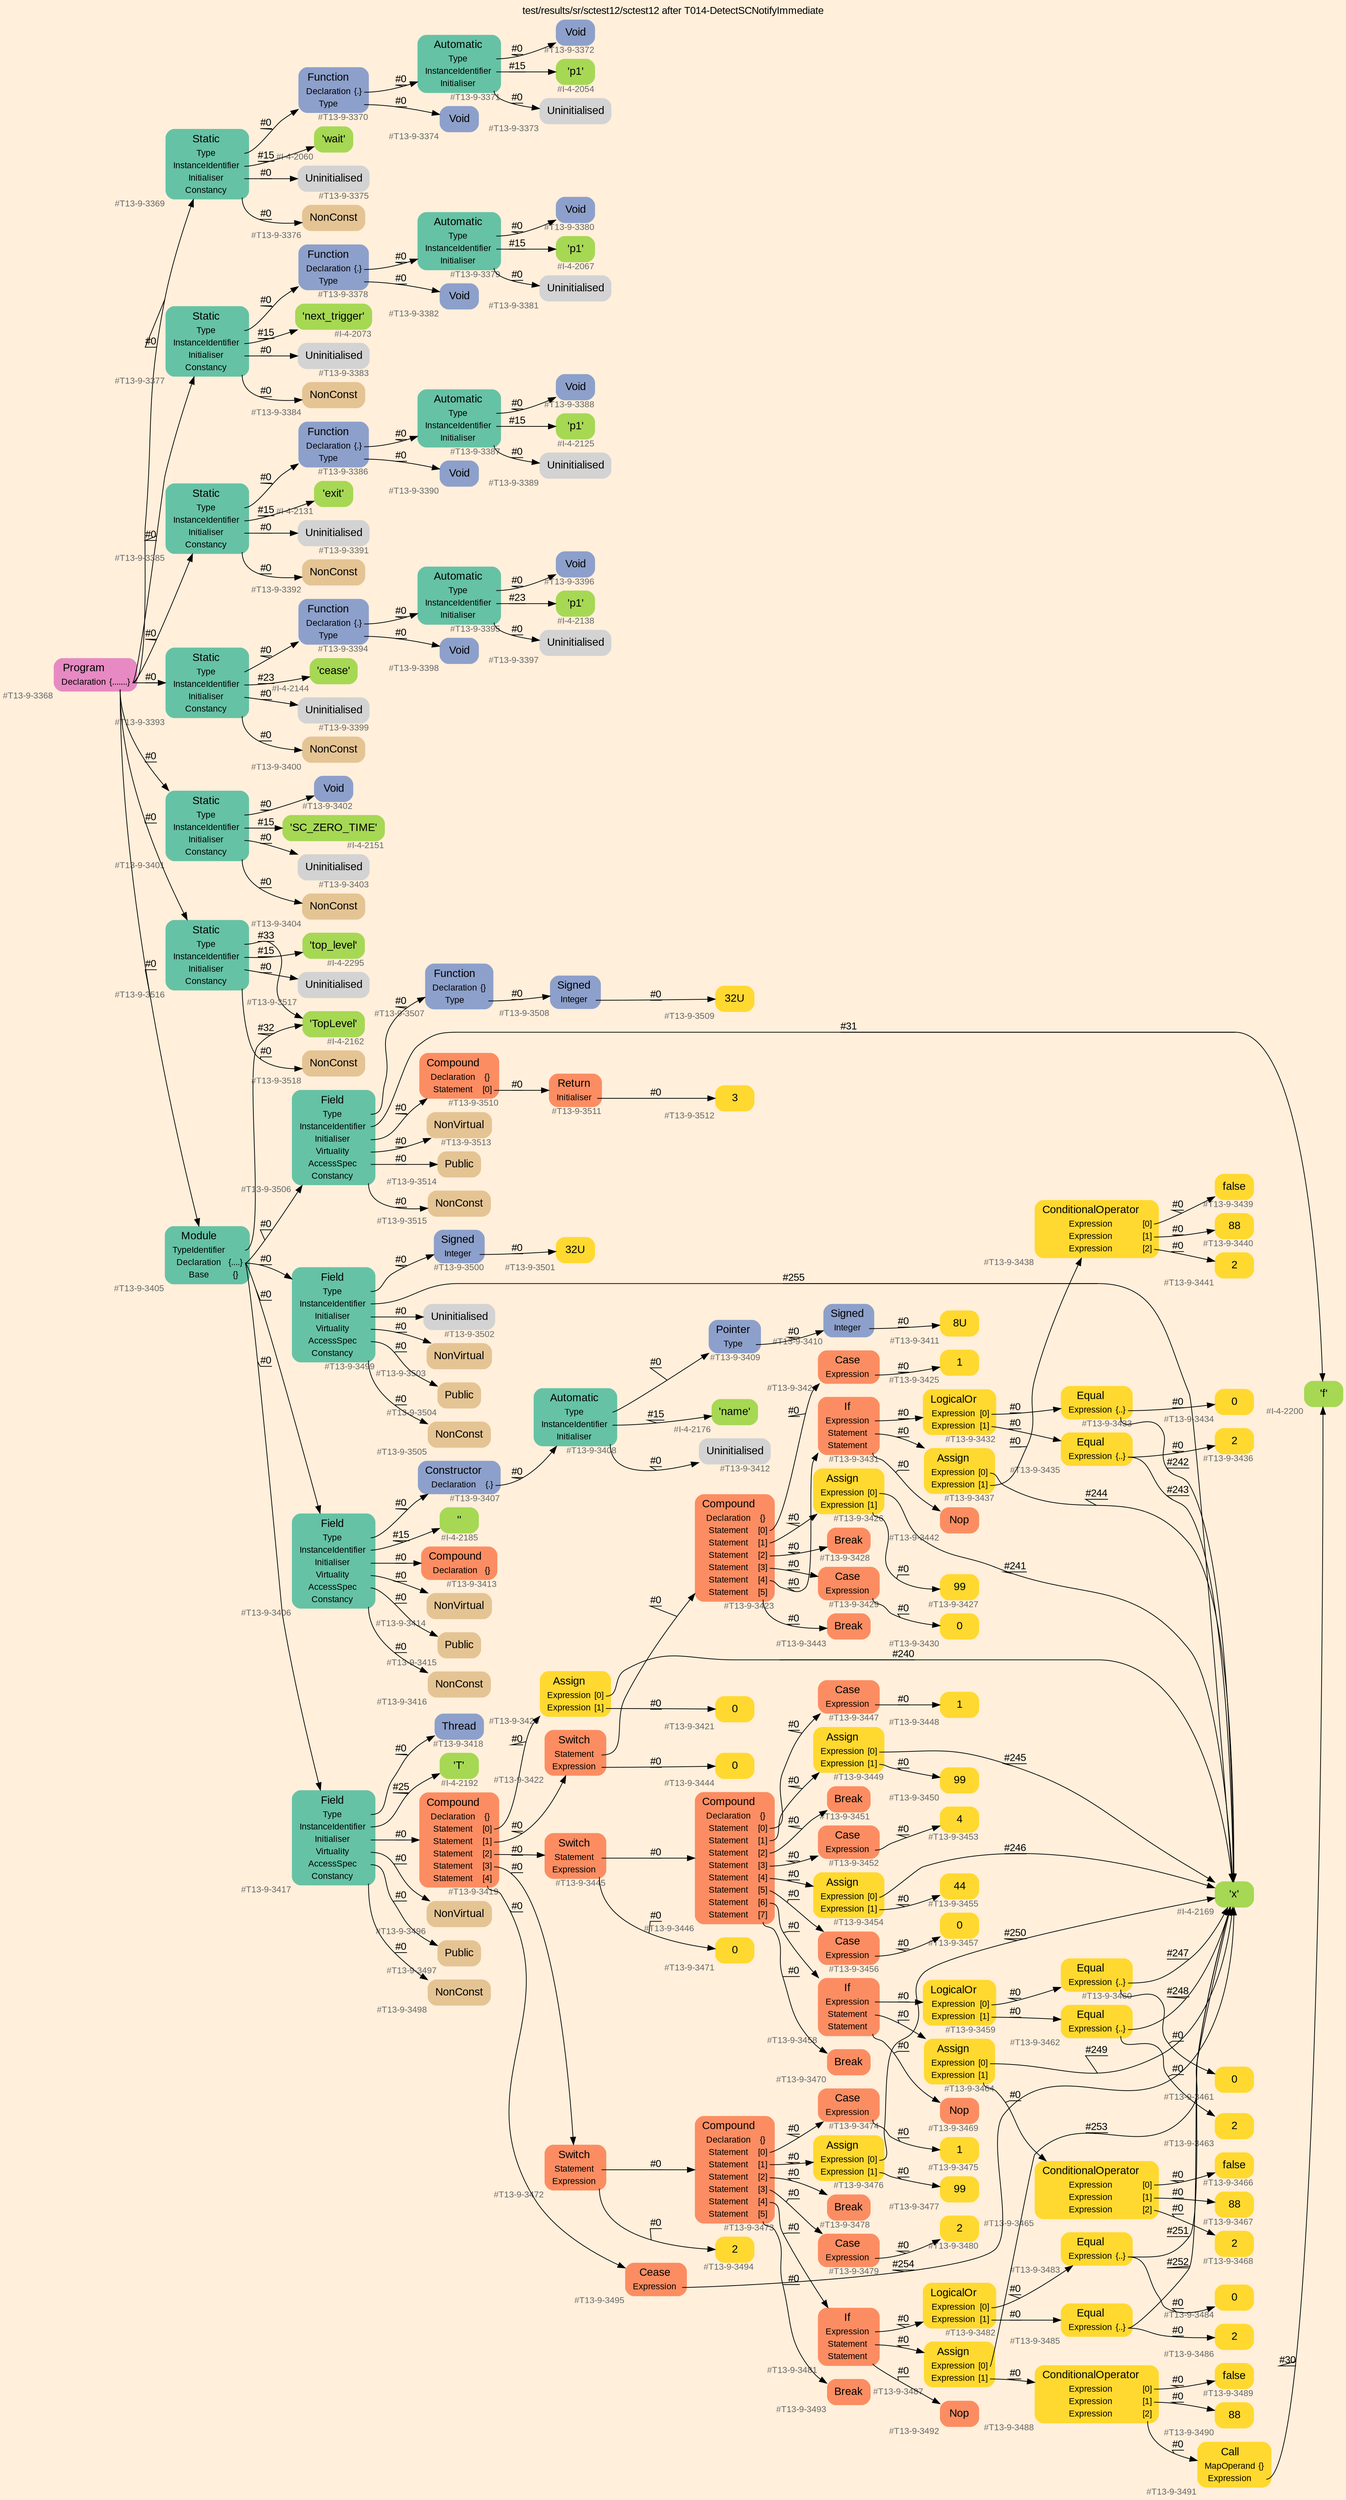 digraph "test/results/sr/sctest12/sctest12 after T014-DetectSCNotifyImmediate" {
label = "test/results/sr/sctest12/sctest12 after T014-DetectSCNotifyImmediate"
labelloc = t
graph [
    rankdir = "LR"
    ranksep = 0.3
    bgcolor = antiquewhite1
    color = black
    fontcolor = black
    fontname = "Arial"
];
node [
    fontname = "Arial"
];
edge [
    fontname = "Arial"
];

// -------------------- node figure --------------------
// -------- block #T13-9-3368 ----------
"#T13-9-3368" [
    fillcolor = "/set28/4"
    xlabel = "#T13-9-3368"
    fontsize = "12"
    fontcolor = grey40
    shape = "plaintext"
    label = <<TABLE BORDER="0" CELLBORDER="0" CELLSPACING="0">
     <TR><TD><FONT COLOR="black" POINT-SIZE="15">Program</FONT></TD></TR>
     <TR><TD><FONT COLOR="black" POINT-SIZE="12">Declaration</FONT></TD><TD PORT="port0"><FONT COLOR="black" POINT-SIZE="12">{.......}</FONT></TD></TR>
    </TABLE>>
    style = "rounded,filled"
];

// -------- block #T13-9-3369 ----------
"#T13-9-3369" [
    fillcolor = "/set28/1"
    xlabel = "#T13-9-3369"
    fontsize = "12"
    fontcolor = grey40
    shape = "plaintext"
    label = <<TABLE BORDER="0" CELLBORDER="0" CELLSPACING="0">
     <TR><TD><FONT COLOR="black" POINT-SIZE="15">Static</FONT></TD></TR>
     <TR><TD><FONT COLOR="black" POINT-SIZE="12">Type</FONT></TD><TD PORT="port0"></TD></TR>
     <TR><TD><FONT COLOR="black" POINT-SIZE="12">InstanceIdentifier</FONT></TD><TD PORT="port1"></TD></TR>
     <TR><TD><FONT COLOR="black" POINT-SIZE="12">Initialiser</FONT></TD><TD PORT="port2"></TD></TR>
     <TR><TD><FONT COLOR="black" POINT-SIZE="12">Constancy</FONT></TD><TD PORT="port3"></TD></TR>
    </TABLE>>
    style = "rounded,filled"
];

// -------- block #T13-9-3370 ----------
"#T13-9-3370" [
    fillcolor = "/set28/3"
    xlabel = "#T13-9-3370"
    fontsize = "12"
    fontcolor = grey40
    shape = "plaintext"
    label = <<TABLE BORDER="0" CELLBORDER="0" CELLSPACING="0">
     <TR><TD><FONT COLOR="black" POINT-SIZE="15">Function</FONT></TD></TR>
     <TR><TD><FONT COLOR="black" POINT-SIZE="12">Declaration</FONT></TD><TD PORT="port0"><FONT COLOR="black" POINT-SIZE="12">{.}</FONT></TD></TR>
     <TR><TD><FONT COLOR="black" POINT-SIZE="12">Type</FONT></TD><TD PORT="port1"></TD></TR>
    </TABLE>>
    style = "rounded,filled"
];

// -------- block #T13-9-3371 ----------
"#T13-9-3371" [
    fillcolor = "/set28/1"
    xlabel = "#T13-9-3371"
    fontsize = "12"
    fontcolor = grey40
    shape = "plaintext"
    label = <<TABLE BORDER="0" CELLBORDER="0" CELLSPACING="0">
     <TR><TD><FONT COLOR="black" POINT-SIZE="15">Automatic</FONT></TD></TR>
     <TR><TD><FONT COLOR="black" POINT-SIZE="12">Type</FONT></TD><TD PORT="port0"></TD></TR>
     <TR><TD><FONT COLOR="black" POINT-SIZE="12">InstanceIdentifier</FONT></TD><TD PORT="port1"></TD></TR>
     <TR><TD><FONT COLOR="black" POINT-SIZE="12">Initialiser</FONT></TD><TD PORT="port2"></TD></TR>
    </TABLE>>
    style = "rounded,filled"
];

// -------- block #T13-9-3372 ----------
"#T13-9-3372" [
    fillcolor = "/set28/3"
    xlabel = "#T13-9-3372"
    fontsize = "12"
    fontcolor = grey40
    shape = "plaintext"
    label = <<TABLE BORDER="0" CELLBORDER="0" CELLSPACING="0">
     <TR><TD><FONT COLOR="black" POINT-SIZE="15">Void</FONT></TD></TR>
    </TABLE>>
    style = "rounded,filled"
];

// -------- block #I-4-2054 ----------
"#I-4-2054" [
    fillcolor = "/set28/5"
    xlabel = "#I-4-2054"
    fontsize = "12"
    fontcolor = grey40
    shape = "plaintext"
    label = <<TABLE BORDER="0" CELLBORDER="0" CELLSPACING="0">
     <TR><TD><FONT COLOR="black" POINT-SIZE="15">'p1'</FONT></TD></TR>
    </TABLE>>
    style = "rounded,filled"
];

// -------- block #T13-9-3373 ----------
"#T13-9-3373" [
    xlabel = "#T13-9-3373"
    fontsize = "12"
    fontcolor = grey40
    shape = "plaintext"
    label = <<TABLE BORDER="0" CELLBORDER="0" CELLSPACING="0">
     <TR><TD><FONT COLOR="black" POINT-SIZE="15">Uninitialised</FONT></TD></TR>
    </TABLE>>
    style = "rounded,filled"
];

// -------- block #T13-9-3374 ----------
"#T13-9-3374" [
    fillcolor = "/set28/3"
    xlabel = "#T13-9-3374"
    fontsize = "12"
    fontcolor = grey40
    shape = "plaintext"
    label = <<TABLE BORDER="0" CELLBORDER="0" CELLSPACING="0">
     <TR><TD><FONT COLOR="black" POINT-SIZE="15">Void</FONT></TD></TR>
    </TABLE>>
    style = "rounded,filled"
];

// -------- block #I-4-2060 ----------
"#I-4-2060" [
    fillcolor = "/set28/5"
    xlabel = "#I-4-2060"
    fontsize = "12"
    fontcolor = grey40
    shape = "plaintext"
    label = <<TABLE BORDER="0" CELLBORDER="0" CELLSPACING="0">
     <TR><TD><FONT COLOR="black" POINT-SIZE="15">'wait'</FONT></TD></TR>
    </TABLE>>
    style = "rounded,filled"
];

// -------- block #T13-9-3375 ----------
"#T13-9-3375" [
    xlabel = "#T13-9-3375"
    fontsize = "12"
    fontcolor = grey40
    shape = "plaintext"
    label = <<TABLE BORDER="0" CELLBORDER="0" CELLSPACING="0">
     <TR><TD><FONT COLOR="black" POINT-SIZE="15">Uninitialised</FONT></TD></TR>
    </TABLE>>
    style = "rounded,filled"
];

// -------- block #T13-9-3376 ----------
"#T13-9-3376" [
    fillcolor = "/set28/7"
    xlabel = "#T13-9-3376"
    fontsize = "12"
    fontcolor = grey40
    shape = "plaintext"
    label = <<TABLE BORDER="0" CELLBORDER="0" CELLSPACING="0">
     <TR><TD><FONT COLOR="black" POINT-SIZE="15">NonConst</FONT></TD></TR>
    </TABLE>>
    style = "rounded,filled"
];

// -------- block #T13-9-3377 ----------
"#T13-9-3377" [
    fillcolor = "/set28/1"
    xlabel = "#T13-9-3377"
    fontsize = "12"
    fontcolor = grey40
    shape = "plaintext"
    label = <<TABLE BORDER="0" CELLBORDER="0" CELLSPACING="0">
     <TR><TD><FONT COLOR="black" POINT-SIZE="15">Static</FONT></TD></TR>
     <TR><TD><FONT COLOR="black" POINT-SIZE="12">Type</FONT></TD><TD PORT="port0"></TD></TR>
     <TR><TD><FONT COLOR="black" POINT-SIZE="12">InstanceIdentifier</FONT></TD><TD PORT="port1"></TD></TR>
     <TR><TD><FONT COLOR="black" POINT-SIZE="12">Initialiser</FONT></TD><TD PORT="port2"></TD></TR>
     <TR><TD><FONT COLOR="black" POINT-SIZE="12">Constancy</FONT></TD><TD PORT="port3"></TD></TR>
    </TABLE>>
    style = "rounded,filled"
];

// -------- block #T13-9-3378 ----------
"#T13-9-3378" [
    fillcolor = "/set28/3"
    xlabel = "#T13-9-3378"
    fontsize = "12"
    fontcolor = grey40
    shape = "plaintext"
    label = <<TABLE BORDER="0" CELLBORDER="0" CELLSPACING="0">
     <TR><TD><FONT COLOR="black" POINT-SIZE="15">Function</FONT></TD></TR>
     <TR><TD><FONT COLOR="black" POINT-SIZE="12">Declaration</FONT></TD><TD PORT="port0"><FONT COLOR="black" POINT-SIZE="12">{.}</FONT></TD></TR>
     <TR><TD><FONT COLOR="black" POINT-SIZE="12">Type</FONT></TD><TD PORT="port1"></TD></TR>
    </TABLE>>
    style = "rounded,filled"
];

// -------- block #T13-9-3379 ----------
"#T13-9-3379" [
    fillcolor = "/set28/1"
    xlabel = "#T13-9-3379"
    fontsize = "12"
    fontcolor = grey40
    shape = "plaintext"
    label = <<TABLE BORDER="0" CELLBORDER="0" CELLSPACING="0">
     <TR><TD><FONT COLOR="black" POINT-SIZE="15">Automatic</FONT></TD></TR>
     <TR><TD><FONT COLOR="black" POINT-SIZE="12">Type</FONT></TD><TD PORT="port0"></TD></TR>
     <TR><TD><FONT COLOR="black" POINT-SIZE="12">InstanceIdentifier</FONT></TD><TD PORT="port1"></TD></TR>
     <TR><TD><FONT COLOR="black" POINT-SIZE="12">Initialiser</FONT></TD><TD PORT="port2"></TD></TR>
    </TABLE>>
    style = "rounded,filled"
];

// -------- block #T13-9-3380 ----------
"#T13-9-3380" [
    fillcolor = "/set28/3"
    xlabel = "#T13-9-3380"
    fontsize = "12"
    fontcolor = grey40
    shape = "plaintext"
    label = <<TABLE BORDER="0" CELLBORDER="0" CELLSPACING="0">
     <TR><TD><FONT COLOR="black" POINT-SIZE="15">Void</FONT></TD></TR>
    </TABLE>>
    style = "rounded,filled"
];

// -------- block #I-4-2067 ----------
"#I-4-2067" [
    fillcolor = "/set28/5"
    xlabel = "#I-4-2067"
    fontsize = "12"
    fontcolor = grey40
    shape = "plaintext"
    label = <<TABLE BORDER="0" CELLBORDER="0" CELLSPACING="0">
     <TR><TD><FONT COLOR="black" POINT-SIZE="15">'p1'</FONT></TD></TR>
    </TABLE>>
    style = "rounded,filled"
];

// -------- block #T13-9-3381 ----------
"#T13-9-3381" [
    xlabel = "#T13-9-3381"
    fontsize = "12"
    fontcolor = grey40
    shape = "plaintext"
    label = <<TABLE BORDER="0" CELLBORDER="0" CELLSPACING="0">
     <TR><TD><FONT COLOR="black" POINT-SIZE="15">Uninitialised</FONT></TD></TR>
    </TABLE>>
    style = "rounded,filled"
];

// -------- block #T13-9-3382 ----------
"#T13-9-3382" [
    fillcolor = "/set28/3"
    xlabel = "#T13-9-3382"
    fontsize = "12"
    fontcolor = grey40
    shape = "plaintext"
    label = <<TABLE BORDER="0" CELLBORDER="0" CELLSPACING="0">
     <TR><TD><FONT COLOR="black" POINT-SIZE="15">Void</FONT></TD></TR>
    </TABLE>>
    style = "rounded,filled"
];

// -------- block #I-4-2073 ----------
"#I-4-2073" [
    fillcolor = "/set28/5"
    xlabel = "#I-4-2073"
    fontsize = "12"
    fontcolor = grey40
    shape = "plaintext"
    label = <<TABLE BORDER="0" CELLBORDER="0" CELLSPACING="0">
     <TR><TD><FONT COLOR="black" POINT-SIZE="15">'next_trigger'</FONT></TD></TR>
    </TABLE>>
    style = "rounded,filled"
];

// -------- block #T13-9-3383 ----------
"#T13-9-3383" [
    xlabel = "#T13-9-3383"
    fontsize = "12"
    fontcolor = grey40
    shape = "plaintext"
    label = <<TABLE BORDER="0" CELLBORDER="0" CELLSPACING="0">
     <TR><TD><FONT COLOR="black" POINT-SIZE="15">Uninitialised</FONT></TD></TR>
    </TABLE>>
    style = "rounded,filled"
];

// -------- block #T13-9-3384 ----------
"#T13-9-3384" [
    fillcolor = "/set28/7"
    xlabel = "#T13-9-3384"
    fontsize = "12"
    fontcolor = grey40
    shape = "plaintext"
    label = <<TABLE BORDER="0" CELLBORDER="0" CELLSPACING="0">
     <TR><TD><FONT COLOR="black" POINT-SIZE="15">NonConst</FONT></TD></TR>
    </TABLE>>
    style = "rounded,filled"
];

// -------- block #T13-9-3385 ----------
"#T13-9-3385" [
    fillcolor = "/set28/1"
    xlabel = "#T13-9-3385"
    fontsize = "12"
    fontcolor = grey40
    shape = "plaintext"
    label = <<TABLE BORDER="0" CELLBORDER="0" CELLSPACING="0">
     <TR><TD><FONT COLOR="black" POINT-SIZE="15">Static</FONT></TD></TR>
     <TR><TD><FONT COLOR="black" POINT-SIZE="12">Type</FONT></TD><TD PORT="port0"></TD></TR>
     <TR><TD><FONT COLOR="black" POINT-SIZE="12">InstanceIdentifier</FONT></TD><TD PORT="port1"></TD></TR>
     <TR><TD><FONT COLOR="black" POINT-SIZE="12">Initialiser</FONT></TD><TD PORT="port2"></TD></TR>
     <TR><TD><FONT COLOR="black" POINT-SIZE="12">Constancy</FONT></TD><TD PORT="port3"></TD></TR>
    </TABLE>>
    style = "rounded,filled"
];

// -------- block #T13-9-3386 ----------
"#T13-9-3386" [
    fillcolor = "/set28/3"
    xlabel = "#T13-9-3386"
    fontsize = "12"
    fontcolor = grey40
    shape = "plaintext"
    label = <<TABLE BORDER="0" CELLBORDER="0" CELLSPACING="0">
     <TR><TD><FONT COLOR="black" POINT-SIZE="15">Function</FONT></TD></TR>
     <TR><TD><FONT COLOR="black" POINT-SIZE="12">Declaration</FONT></TD><TD PORT="port0"><FONT COLOR="black" POINT-SIZE="12">{.}</FONT></TD></TR>
     <TR><TD><FONT COLOR="black" POINT-SIZE="12">Type</FONT></TD><TD PORT="port1"></TD></TR>
    </TABLE>>
    style = "rounded,filled"
];

// -------- block #T13-9-3387 ----------
"#T13-9-3387" [
    fillcolor = "/set28/1"
    xlabel = "#T13-9-3387"
    fontsize = "12"
    fontcolor = grey40
    shape = "plaintext"
    label = <<TABLE BORDER="0" CELLBORDER="0" CELLSPACING="0">
     <TR><TD><FONT COLOR="black" POINT-SIZE="15">Automatic</FONT></TD></TR>
     <TR><TD><FONT COLOR="black" POINT-SIZE="12">Type</FONT></TD><TD PORT="port0"></TD></TR>
     <TR><TD><FONT COLOR="black" POINT-SIZE="12">InstanceIdentifier</FONT></TD><TD PORT="port1"></TD></TR>
     <TR><TD><FONT COLOR="black" POINT-SIZE="12">Initialiser</FONT></TD><TD PORT="port2"></TD></TR>
    </TABLE>>
    style = "rounded,filled"
];

// -------- block #T13-9-3388 ----------
"#T13-9-3388" [
    fillcolor = "/set28/3"
    xlabel = "#T13-9-3388"
    fontsize = "12"
    fontcolor = grey40
    shape = "plaintext"
    label = <<TABLE BORDER="0" CELLBORDER="0" CELLSPACING="0">
     <TR><TD><FONT COLOR="black" POINT-SIZE="15">Void</FONT></TD></TR>
    </TABLE>>
    style = "rounded,filled"
];

// -------- block #I-4-2125 ----------
"#I-4-2125" [
    fillcolor = "/set28/5"
    xlabel = "#I-4-2125"
    fontsize = "12"
    fontcolor = grey40
    shape = "plaintext"
    label = <<TABLE BORDER="0" CELLBORDER="0" CELLSPACING="0">
     <TR><TD><FONT COLOR="black" POINT-SIZE="15">'p1'</FONT></TD></TR>
    </TABLE>>
    style = "rounded,filled"
];

// -------- block #T13-9-3389 ----------
"#T13-9-3389" [
    xlabel = "#T13-9-3389"
    fontsize = "12"
    fontcolor = grey40
    shape = "plaintext"
    label = <<TABLE BORDER="0" CELLBORDER="0" CELLSPACING="0">
     <TR><TD><FONT COLOR="black" POINT-SIZE="15">Uninitialised</FONT></TD></TR>
    </TABLE>>
    style = "rounded,filled"
];

// -------- block #T13-9-3390 ----------
"#T13-9-3390" [
    fillcolor = "/set28/3"
    xlabel = "#T13-9-3390"
    fontsize = "12"
    fontcolor = grey40
    shape = "plaintext"
    label = <<TABLE BORDER="0" CELLBORDER="0" CELLSPACING="0">
     <TR><TD><FONT COLOR="black" POINT-SIZE="15">Void</FONT></TD></TR>
    </TABLE>>
    style = "rounded,filled"
];

// -------- block #I-4-2131 ----------
"#I-4-2131" [
    fillcolor = "/set28/5"
    xlabel = "#I-4-2131"
    fontsize = "12"
    fontcolor = grey40
    shape = "plaintext"
    label = <<TABLE BORDER="0" CELLBORDER="0" CELLSPACING="0">
     <TR><TD><FONT COLOR="black" POINT-SIZE="15">'exit'</FONT></TD></TR>
    </TABLE>>
    style = "rounded,filled"
];

// -------- block #T13-9-3391 ----------
"#T13-9-3391" [
    xlabel = "#T13-9-3391"
    fontsize = "12"
    fontcolor = grey40
    shape = "plaintext"
    label = <<TABLE BORDER="0" CELLBORDER="0" CELLSPACING="0">
     <TR><TD><FONT COLOR="black" POINT-SIZE="15">Uninitialised</FONT></TD></TR>
    </TABLE>>
    style = "rounded,filled"
];

// -------- block #T13-9-3392 ----------
"#T13-9-3392" [
    fillcolor = "/set28/7"
    xlabel = "#T13-9-3392"
    fontsize = "12"
    fontcolor = grey40
    shape = "plaintext"
    label = <<TABLE BORDER="0" CELLBORDER="0" CELLSPACING="0">
     <TR><TD><FONT COLOR="black" POINT-SIZE="15">NonConst</FONT></TD></TR>
    </TABLE>>
    style = "rounded,filled"
];

// -------- block #T13-9-3393 ----------
"#T13-9-3393" [
    fillcolor = "/set28/1"
    xlabel = "#T13-9-3393"
    fontsize = "12"
    fontcolor = grey40
    shape = "plaintext"
    label = <<TABLE BORDER="0" CELLBORDER="0" CELLSPACING="0">
     <TR><TD><FONT COLOR="black" POINT-SIZE="15">Static</FONT></TD></TR>
     <TR><TD><FONT COLOR="black" POINT-SIZE="12">Type</FONT></TD><TD PORT="port0"></TD></TR>
     <TR><TD><FONT COLOR="black" POINT-SIZE="12">InstanceIdentifier</FONT></TD><TD PORT="port1"></TD></TR>
     <TR><TD><FONT COLOR="black" POINT-SIZE="12">Initialiser</FONT></TD><TD PORT="port2"></TD></TR>
     <TR><TD><FONT COLOR="black" POINT-SIZE="12">Constancy</FONT></TD><TD PORT="port3"></TD></TR>
    </TABLE>>
    style = "rounded,filled"
];

// -------- block #T13-9-3394 ----------
"#T13-9-3394" [
    fillcolor = "/set28/3"
    xlabel = "#T13-9-3394"
    fontsize = "12"
    fontcolor = grey40
    shape = "plaintext"
    label = <<TABLE BORDER="0" CELLBORDER="0" CELLSPACING="0">
     <TR><TD><FONT COLOR="black" POINT-SIZE="15">Function</FONT></TD></TR>
     <TR><TD><FONT COLOR="black" POINT-SIZE="12">Declaration</FONT></TD><TD PORT="port0"><FONT COLOR="black" POINT-SIZE="12">{.}</FONT></TD></TR>
     <TR><TD><FONT COLOR="black" POINT-SIZE="12">Type</FONT></TD><TD PORT="port1"></TD></TR>
    </TABLE>>
    style = "rounded,filled"
];

// -------- block #T13-9-3395 ----------
"#T13-9-3395" [
    fillcolor = "/set28/1"
    xlabel = "#T13-9-3395"
    fontsize = "12"
    fontcolor = grey40
    shape = "plaintext"
    label = <<TABLE BORDER="0" CELLBORDER="0" CELLSPACING="0">
     <TR><TD><FONT COLOR="black" POINT-SIZE="15">Automatic</FONT></TD></TR>
     <TR><TD><FONT COLOR="black" POINT-SIZE="12">Type</FONT></TD><TD PORT="port0"></TD></TR>
     <TR><TD><FONT COLOR="black" POINT-SIZE="12">InstanceIdentifier</FONT></TD><TD PORT="port1"></TD></TR>
     <TR><TD><FONT COLOR="black" POINT-SIZE="12">Initialiser</FONT></TD><TD PORT="port2"></TD></TR>
    </TABLE>>
    style = "rounded,filled"
];

// -------- block #T13-9-3396 ----------
"#T13-9-3396" [
    fillcolor = "/set28/3"
    xlabel = "#T13-9-3396"
    fontsize = "12"
    fontcolor = grey40
    shape = "plaintext"
    label = <<TABLE BORDER="0" CELLBORDER="0" CELLSPACING="0">
     <TR><TD><FONT COLOR="black" POINT-SIZE="15">Void</FONT></TD></TR>
    </TABLE>>
    style = "rounded,filled"
];

// -------- block #I-4-2138 ----------
"#I-4-2138" [
    fillcolor = "/set28/5"
    xlabel = "#I-4-2138"
    fontsize = "12"
    fontcolor = grey40
    shape = "plaintext"
    label = <<TABLE BORDER="0" CELLBORDER="0" CELLSPACING="0">
     <TR><TD><FONT COLOR="black" POINT-SIZE="15">'p1'</FONT></TD></TR>
    </TABLE>>
    style = "rounded,filled"
];

// -------- block #T13-9-3397 ----------
"#T13-9-3397" [
    xlabel = "#T13-9-3397"
    fontsize = "12"
    fontcolor = grey40
    shape = "plaintext"
    label = <<TABLE BORDER="0" CELLBORDER="0" CELLSPACING="0">
     <TR><TD><FONT COLOR="black" POINT-SIZE="15">Uninitialised</FONT></TD></TR>
    </TABLE>>
    style = "rounded,filled"
];

// -------- block #T13-9-3398 ----------
"#T13-9-3398" [
    fillcolor = "/set28/3"
    xlabel = "#T13-9-3398"
    fontsize = "12"
    fontcolor = grey40
    shape = "plaintext"
    label = <<TABLE BORDER="0" CELLBORDER="0" CELLSPACING="0">
     <TR><TD><FONT COLOR="black" POINT-SIZE="15">Void</FONT></TD></TR>
    </TABLE>>
    style = "rounded,filled"
];

// -------- block #I-4-2144 ----------
"#I-4-2144" [
    fillcolor = "/set28/5"
    xlabel = "#I-4-2144"
    fontsize = "12"
    fontcolor = grey40
    shape = "plaintext"
    label = <<TABLE BORDER="0" CELLBORDER="0" CELLSPACING="0">
     <TR><TD><FONT COLOR="black" POINT-SIZE="15">'cease'</FONT></TD></TR>
    </TABLE>>
    style = "rounded,filled"
];

// -------- block #T13-9-3399 ----------
"#T13-9-3399" [
    xlabel = "#T13-9-3399"
    fontsize = "12"
    fontcolor = grey40
    shape = "plaintext"
    label = <<TABLE BORDER="0" CELLBORDER="0" CELLSPACING="0">
     <TR><TD><FONT COLOR="black" POINT-SIZE="15">Uninitialised</FONT></TD></TR>
    </TABLE>>
    style = "rounded,filled"
];

// -------- block #T13-9-3400 ----------
"#T13-9-3400" [
    fillcolor = "/set28/7"
    xlabel = "#T13-9-3400"
    fontsize = "12"
    fontcolor = grey40
    shape = "plaintext"
    label = <<TABLE BORDER="0" CELLBORDER="0" CELLSPACING="0">
     <TR><TD><FONT COLOR="black" POINT-SIZE="15">NonConst</FONT></TD></TR>
    </TABLE>>
    style = "rounded,filled"
];

// -------- block #T13-9-3401 ----------
"#T13-9-3401" [
    fillcolor = "/set28/1"
    xlabel = "#T13-9-3401"
    fontsize = "12"
    fontcolor = grey40
    shape = "plaintext"
    label = <<TABLE BORDER="0" CELLBORDER="0" CELLSPACING="0">
     <TR><TD><FONT COLOR="black" POINT-SIZE="15">Static</FONT></TD></TR>
     <TR><TD><FONT COLOR="black" POINT-SIZE="12">Type</FONT></TD><TD PORT="port0"></TD></TR>
     <TR><TD><FONT COLOR="black" POINT-SIZE="12">InstanceIdentifier</FONT></TD><TD PORT="port1"></TD></TR>
     <TR><TD><FONT COLOR="black" POINT-SIZE="12">Initialiser</FONT></TD><TD PORT="port2"></TD></TR>
     <TR><TD><FONT COLOR="black" POINT-SIZE="12">Constancy</FONT></TD><TD PORT="port3"></TD></TR>
    </TABLE>>
    style = "rounded,filled"
];

// -------- block #T13-9-3402 ----------
"#T13-9-3402" [
    fillcolor = "/set28/3"
    xlabel = "#T13-9-3402"
    fontsize = "12"
    fontcolor = grey40
    shape = "plaintext"
    label = <<TABLE BORDER="0" CELLBORDER="0" CELLSPACING="0">
     <TR><TD><FONT COLOR="black" POINT-SIZE="15">Void</FONT></TD></TR>
    </TABLE>>
    style = "rounded,filled"
];

// -------- block #I-4-2151 ----------
"#I-4-2151" [
    fillcolor = "/set28/5"
    xlabel = "#I-4-2151"
    fontsize = "12"
    fontcolor = grey40
    shape = "plaintext"
    label = <<TABLE BORDER="0" CELLBORDER="0" CELLSPACING="0">
     <TR><TD><FONT COLOR="black" POINT-SIZE="15">'SC_ZERO_TIME'</FONT></TD></TR>
    </TABLE>>
    style = "rounded,filled"
];

// -------- block #T13-9-3403 ----------
"#T13-9-3403" [
    xlabel = "#T13-9-3403"
    fontsize = "12"
    fontcolor = grey40
    shape = "plaintext"
    label = <<TABLE BORDER="0" CELLBORDER="0" CELLSPACING="0">
     <TR><TD><FONT COLOR="black" POINT-SIZE="15">Uninitialised</FONT></TD></TR>
    </TABLE>>
    style = "rounded,filled"
];

// -------- block #T13-9-3404 ----------
"#T13-9-3404" [
    fillcolor = "/set28/7"
    xlabel = "#T13-9-3404"
    fontsize = "12"
    fontcolor = grey40
    shape = "plaintext"
    label = <<TABLE BORDER="0" CELLBORDER="0" CELLSPACING="0">
     <TR><TD><FONT COLOR="black" POINT-SIZE="15">NonConst</FONT></TD></TR>
    </TABLE>>
    style = "rounded,filled"
];

// -------- block #T13-9-3405 ----------
"#T13-9-3405" [
    fillcolor = "/set28/1"
    xlabel = "#T13-9-3405"
    fontsize = "12"
    fontcolor = grey40
    shape = "plaintext"
    label = <<TABLE BORDER="0" CELLBORDER="0" CELLSPACING="0">
     <TR><TD><FONT COLOR="black" POINT-SIZE="15">Module</FONT></TD></TR>
     <TR><TD><FONT COLOR="black" POINT-SIZE="12">TypeIdentifier</FONT></TD><TD PORT="port0"></TD></TR>
     <TR><TD><FONT COLOR="black" POINT-SIZE="12">Declaration</FONT></TD><TD PORT="port1"><FONT COLOR="black" POINT-SIZE="12">{....}</FONT></TD></TR>
     <TR><TD><FONT COLOR="black" POINT-SIZE="12">Base</FONT></TD><TD PORT="port2"><FONT COLOR="black" POINT-SIZE="12">{}</FONT></TD></TR>
    </TABLE>>
    style = "rounded,filled"
];

// -------- block #I-4-2162 ----------
"#I-4-2162" [
    fillcolor = "/set28/5"
    xlabel = "#I-4-2162"
    fontsize = "12"
    fontcolor = grey40
    shape = "plaintext"
    label = <<TABLE BORDER="0" CELLBORDER="0" CELLSPACING="0">
     <TR><TD><FONT COLOR="black" POINT-SIZE="15">'TopLevel'</FONT></TD></TR>
    </TABLE>>
    style = "rounded,filled"
];

// -------- block #T13-9-3406 ----------
"#T13-9-3406" [
    fillcolor = "/set28/1"
    xlabel = "#T13-9-3406"
    fontsize = "12"
    fontcolor = grey40
    shape = "plaintext"
    label = <<TABLE BORDER="0" CELLBORDER="0" CELLSPACING="0">
     <TR><TD><FONT COLOR="black" POINT-SIZE="15">Field</FONT></TD></TR>
     <TR><TD><FONT COLOR="black" POINT-SIZE="12">Type</FONT></TD><TD PORT="port0"></TD></TR>
     <TR><TD><FONT COLOR="black" POINT-SIZE="12">InstanceIdentifier</FONT></TD><TD PORT="port1"></TD></TR>
     <TR><TD><FONT COLOR="black" POINT-SIZE="12">Initialiser</FONT></TD><TD PORT="port2"></TD></TR>
     <TR><TD><FONT COLOR="black" POINT-SIZE="12">Virtuality</FONT></TD><TD PORT="port3"></TD></TR>
     <TR><TD><FONT COLOR="black" POINT-SIZE="12">AccessSpec</FONT></TD><TD PORT="port4"></TD></TR>
     <TR><TD><FONT COLOR="black" POINT-SIZE="12">Constancy</FONT></TD><TD PORT="port5"></TD></TR>
    </TABLE>>
    style = "rounded,filled"
];

// -------- block #T13-9-3407 ----------
"#T13-9-3407" [
    fillcolor = "/set28/3"
    xlabel = "#T13-9-3407"
    fontsize = "12"
    fontcolor = grey40
    shape = "plaintext"
    label = <<TABLE BORDER="0" CELLBORDER="0" CELLSPACING="0">
     <TR><TD><FONT COLOR="black" POINT-SIZE="15">Constructor</FONT></TD></TR>
     <TR><TD><FONT COLOR="black" POINT-SIZE="12">Declaration</FONT></TD><TD PORT="port0"><FONT COLOR="black" POINT-SIZE="12">{.}</FONT></TD></TR>
    </TABLE>>
    style = "rounded,filled"
];

// -------- block #T13-9-3408 ----------
"#T13-9-3408" [
    fillcolor = "/set28/1"
    xlabel = "#T13-9-3408"
    fontsize = "12"
    fontcolor = grey40
    shape = "plaintext"
    label = <<TABLE BORDER="0" CELLBORDER="0" CELLSPACING="0">
     <TR><TD><FONT COLOR="black" POINT-SIZE="15">Automatic</FONT></TD></TR>
     <TR><TD><FONT COLOR="black" POINT-SIZE="12">Type</FONT></TD><TD PORT="port0"></TD></TR>
     <TR><TD><FONT COLOR="black" POINT-SIZE="12">InstanceIdentifier</FONT></TD><TD PORT="port1"></TD></TR>
     <TR><TD><FONT COLOR="black" POINT-SIZE="12">Initialiser</FONT></TD><TD PORT="port2"></TD></TR>
    </TABLE>>
    style = "rounded,filled"
];

// -------- block #T13-9-3409 ----------
"#T13-9-3409" [
    fillcolor = "/set28/3"
    xlabel = "#T13-9-3409"
    fontsize = "12"
    fontcolor = grey40
    shape = "plaintext"
    label = <<TABLE BORDER="0" CELLBORDER="0" CELLSPACING="0">
     <TR><TD><FONT COLOR="black" POINT-SIZE="15">Pointer</FONT></TD></TR>
     <TR><TD><FONT COLOR="black" POINT-SIZE="12">Type</FONT></TD><TD PORT="port0"></TD></TR>
    </TABLE>>
    style = "rounded,filled"
];

// -------- block #T13-9-3410 ----------
"#T13-9-3410" [
    fillcolor = "/set28/3"
    xlabel = "#T13-9-3410"
    fontsize = "12"
    fontcolor = grey40
    shape = "plaintext"
    label = <<TABLE BORDER="0" CELLBORDER="0" CELLSPACING="0">
     <TR><TD><FONT COLOR="black" POINT-SIZE="15">Signed</FONT></TD></TR>
     <TR><TD><FONT COLOR="black" POINT-SIZE="12">Integer</FONT></TD><TD PORT="port0"></TD></TR>
    </TABLE>>
    style = "rounded,filled"
];

// -------- block #T13-9-3411 ----------
"#T13-9-3411" [
    fillcolor = "/set28/6"
    xlabel = "#T13-9-3411"
    fontsize = "12"
    fontcolor = grey40
    shape = "plaintext"
    label = <<TABLE BORDER="0" CELLBORDER="0" CELLSPACING="0">
     <TR><TD><FONT COLOR="black" POINT-SIZE="15">8U</FONT></TD></TR>
    </TABLE>>
    style = "rounded,filled"
];

// -------- block #I-4-2176 ----------
"#I-4-2176" [
    fillcolor = "/set28/5"
    xlabel = "#I-4-2176"
    fontsize = "12"
    fontcolor = grey40
    shape = "plaintext"
    label = <<TABLE BORDER="0" CELLBORDER="0" CELLSPACING="0">
     <TR><TD><FONT COLOR="black" POINT-SIZE="15">'name'</FONT></TD></TR>
    </TABLE>>
    style = "rounded,filled"
];

// -------- block #T13-9-3412 ----------
"#T13-9-3412" [
    xlabel = "#T13-9-3412"
    fontsize = "12"
    fontcolor = grey40
    shape = "plaintext"
    label = <<TABLE BORDER="0" CELLBORDER="0" CELLSPACING="0">
     <TR><TD><FONT COLOR="black" POINT-SIZE="15">Uninitialised</FONT></TD></TR>
    </TABLE>>
    style = "rounded,filled"
];

// -------- block #I-4-2185 ----------
"#I-4-2185" [
    fillcolor = "/set28/5"
    xlabel = "#I-4-2185"
    fontsize = "12"
    fontcolor = grey40
    shape = "plaintext"
    label = <<TABLE BORDER="0" CELLBORDER="0" CELLSPACING="0">
     <TR><TD><FONT COLOR="black" POINT-SIZE="15">''</FONT></TD></TR>
    </TABLE>>
    style = "rounded,filled"
];

// -------- block #T13-9-3413 ----------
"#T13-9-3413" [
    fillcolor = "/set28/2"
    xlabel = "#T13-9-3413"
    fontsize = "12"
    fontcolor = grey40
    shape = "plaintext"
    label = <<TABLE BORDER="0" CELLBORDER="0" CELLSPACING="0">
     <TR><TD><FONT COLOR="black" POINT-SIZE="15">Compound</FONT></TD></TR>
     <TR><TD><FONT COLOR="black" POINT-SIZE="12">Declaration</FONT></TD><TD PORT="port0"><FONT COLOR="black" POINT-SIZE="12">{}</FONT></TD></TR>
    </TABLE>>
    style = "rounded,filled"
];

// -------- block #T13-9-3414 ----------
"#T13-9-3414" [
    fillcolor = "/set28/7"
    xlabel = "#T13-9-3414"
    fontsize = "12"
    fontcolor = grey40
    shape = "plaintext"
    label = <<TABLE BORDER="0" CELLBORDER="0" CELLSPACING="0">
     <TR><TD><FONT COLOR="black" POINT-SIZE="15">NonVirtual</FONT></TD></TR>
    </TABLE>>
    style = "rounded,filled"
];

// -------- block #T13-9-3415 ----------
"#T13-9-3415" [
    fillcolor = "/set28/7"
    xlabel = "#T13-9-3415"
    fontsize = "12"
    fontcolor = grey40
    shape = "plaintext"
    label = <<TABLE BORDER="0" CELLBORDER="0" CELLSPACING="0">
     <TR><TD><FONT COLOR="black" POINT-SIZE="15">Public</FONT></TD></TR>
    </TABLE>>
    style = "rounded,filled"
];

// -------- block #T13-9-3416 ----------
"#T13-9-3416" [
    fillcolor = "/set28/7"
    xlabel = "#T13-9-3416"
    fontsize = "12"
    fontcolor = grey40
    shape = "plaintext"
    label = <<TABLE BORDER="0" CELLBORDER="0" CELLSPACING="0">
     <TR><TD><FONT COLOR="black" POINT-SIZE="15">NonConst</FONT></TD></TR>
    </TABLE>>
    style = "rounded,filled"
];

// -------- block #T13-9-3417 ----------
"#T13-9-3417" [
    fillcolor = "/set28/1"
    xlabel = "#T13-9-3417"
    fontsize = "12"
    fontcolor = grey40
    shape = "plaintext"
    label = <<TABLE BORDER="0" CELLBORDER="0" CELLSPACING="0">
     <TR><TD><FONT COLOR="black" POINT-SIZE="15">Field</FONT></TD></TR>
     <TR><TD><FONT COLOR="black" POINT-SIZE="12">Type</FONT></TD><TD PORT="port0"></TD></TR>
     <TR><TD><FONT COLOR="black" POINT-SIZE="12">InstanceIdentifier</FONT></TD><TD PORT="port1"></TD></TR>
     <TR><TD><FONT COLOR="black" POINT-SIZE="12">Initialiser</FONT></TD><TD PORT="port2"></TD></TR>
     <TR><TD><FONT COLOR="black" POINT-SIZE="12">Virtuality</FONT></TD><TD PORT="port3"></TD></TR>
     <TR><TD><FONT COLOR="black" POINT-SIZE="12">AccessSpec</FONT></TD><TD PORT="port4"></TD></TR>
     <TR><TD><FONT COLOR="black" POINT-SIZE="12">Constancy</FONT></TD><TD PORT="port5"></TD></TR>
    </TABLE>>
    style = "rounded,filled"
];

// -------- block #T13-9-3418 ----------
"#T13-9-3418" [
    fillcolor = "/set28/3"
    xlabel = "#T13-9-3418"
    fontsize = "12"
    fontcolor = grey40
    shape = "plaintext"
    label = <<TABLE BORDER="0" CELLBORDER="0" CELLSPACING="0">
     <TR><TD><FONT COLOR="black" POINT-SIZE="15">Thread</FONT></TD></TR>
    </TABLE>>
    style = "rounded,filled"
];

// -------- block #I-4-2192 ----------
"#I-4-2192" [
    fillcolor = "/set28/5"
    xlabel = "#I-4-2192"
    fontsize = "12"
    fontcolor = grey40
    shape = "plaintext"
    label = <<TABLE BORDER="0" CELLBORDER="0" CELLSPACING="0">
     <TR><TD><FONT COLOR="black" POINT-SIZE="15">'T'</FONT></TD></TR>
    </TABLE>>
    style = "rounded,filled"
];

// -------- block #T13-9-3419 ----------
"#T13-9-3419" [
    fillcolor = "/set28/2"
    xlabel = "#T13-9-3419"
    fontsize = "12"
    fontcolor = grey40
    shape = "plaintext"
    label = <<TABLE BORDER="0" CELLBORDER="0" CELLSPACING="0">
     <TR><TD><FONT COLOR="black" POINT-SIZE="15">Compound</FONT></TD></TR>
     <TR><TD><FONT COLOR="black" POINT-SIZE="12">Declaration</FONT></TD><TD PORT="port0"><FONT COLOR="black" POINT-SIZE="12">{}</FONT></TD></TR>
     <TR><TD><FONT COLOR="black" POINT-SIZE="12">Statement</FONT></TD><TD PORT="port1"><FONT COLOR="black" POINT-SIZE="12">[0]</FONT></TD></TR>
     <TR><TD><FONT COLOR="black" POINT-SIZE="12">Statement</FONT></TD><TD PORT="port2"><FONT COLOR="black" POINT-SIZE="12">[1]</FONT></TD></TR>
     <TR><TD><FONT COLOR="black" POINT-SIZE="12">Statement</FONT></TD><TD PORT="port3"><FONT COLOR="black" POINT-SIZE="12">[2]</FONT></TD></TR>
     <TR><TD><FONT COLOR="black" POINT-SIZE="12">Statement</FONT></TD><TD PORT="port4"><FONT COLOR="black" POINT-SIZE="12">[3]</FONT></TD></TR>
     <TR><TD><FONT COLOR="black" POINT-SIZE="12">Statement</FONT></TD><TD PORT="port5"><FONT COLOR="black" POINT-SIZE="12">[4]</FONT></TD></TR>
    </TABLE>>
    style = "rounded,filled"
];

// -------- block #T13-9-3420 ----------
"#T13-9-3420" [
    fillcolor = "/set28/6"
    xlabel = "#T13-9-3420"
    fontsize = "12"
    fontcolor = grey40
    shape = "plaintext"
    label = <<TABLE BORDER="0" CELLBORDER="0" CELLSPACING="0">
     <TR><TD><FONT COLOR="black" POINT-SIZE="15">Assign</FONT></TD></TR>
     <TR><TD><FONT COLOR="black" POINT-SIZE="12">Expression</FONT></TD><TD PORT="port0"><FONT COLOR="black" POINT-SIZE="12">[0]</FONT></TD></TR>
     <TR><TD><FONT COLOR="black" POINT-SIZE="12">Expression</FONT></TD><TD PORT="port1"><FONT COLOR="black" POINT-SIZE="12">[1]</FONT></TD></TR>
    </TABLE>>
    style = "rounded,filled"
];

// -------- block #I-4-2169 ----------
"#I-4-2169" [
    fillcolor = "/set28/5"
    xlabel = "#I-4-2169"
    fontsize = "12"
    fontcolor = grey40
    shape = "plaintext"
    label = <<TABLE BORDER="0" CELLBORDER="0" CELLSPACING="0">
     <TR><TD><FONT COLOR="black" POINT-SIZE="15">'x'</FONT></TD></TR>
    </TABLE>>
    style = "rounded,filled"
];

// -------- block #T13-9-3421 ----------
"#T13-9-3421" [
    fillcolor = "/set28/6"
    xlabel = "#T13-9-3421"
    fontsize = "12"
    fontcolor = grey40
    shape = "plaintext"
    label = <<TABLE BORDER="0" CELLBORDER="0" CELLSPACING="0">
     <TR><TD><FONT COLOR="black" POINT-SIZE="15">0</FONT></TD></TR>
    </TABLE>>
    style = "rounded,filled"
];

// -------- block #T13-9-3422 ----------
"#T13-9-3422" [
    fillcolor = "/set28/2"
    xlabel = "#T13-9-3422"
    fontsize = "12"
    fontcolor = grey40
    shape = "plaintext"
    label = <<TABLE BORDER="0" CELLBORDER="0" CELLSPACING="0">
     <TR><TD><FONT COLOR="black" POINT-SIZE="15">Switch</FONT></TD></TR>
     <TR><TD><FONT COLOR="black" POINT-SIZE="12">Statement</FONT></TD><TD PORT="port0"></TD></TR>
     <TR><TD><FONT COLOR="black" POINT-SIZE="12">Expression</FONT></TD><TD PORT="port1"></TD></TR>
    </TABLE>>
    style = "rounded,filled"
];

// -------- block #T13-9-3423 ----------
"#T13-9-3423" [
    fillcolor = "/set28/2"
    xlabel = "#T13-9-3423"
    fontsize = "12"
    fontcolor = grey40
    shape = "plaintext"
    label = <<TABLE BORDER="0" CELLBORDER="0" CELLSPACING="0">
     <TR><TD><FONT COLOR="black" POINT-SIZE="15">Compound</FONT></TD></TR>
     <TR><TD><FONT COLOR="black" POINT-SIZE="12">Declaration</FONT></TD><TD PORT="port0"><FONT COLOR="black" POINT-SIZE="12">{}</FONT></TD></TR>
     <TR><TD><FONT COLOR="black" POINT-SIZE="12">Statement</FONT></TD><TD PORT="port1"><FONT COLOR="black" POINT-SIZE="12">[0]</FONT></TD></TR>
     <TR><TD><FONT COLOR="black" POINT-SIZE="12">Statement</FONT></TD><TD PORT="port2"><FONT COLOR="black" POINT-SIZE="12">[1]</FONT></TD></TR>
     <TR><TD><FONT COLOR="black" POINT-SIZE="12">Statement</FONT></TD><TD PORT="port3"><FONT COLOR="black" POINT-SIZE="12">[2]</FONT></TD></TR>
     <TR><TD><FONT COLOR="black" POINT-SIZE="12">Statement</FONT></TD><TD PORT="port4"><FONT COLOR="black" POINT-SIZE="12">[3]</FONT></TD></TR>
     <TR><TD><FONT COLOR="black" POINT-SIZE="12">Statement</FONT></TD><TD PORT="port5"><FONT COLOR="black" POINT-SIZE="12">[4]</FONT></TD></TR>
     <TR><TD><FONT COLOR="black" POINT-SIZE="12">Statement</FONT></TD><TD PORT="port6"><FONT COLOR="black" POINT-SIZE="12">[5]</FONT></TD></TR>
    </TABLE>>
    style = "rounded,filled"
];

// -------- block #T13-9-3424 ----------
"#T13-9-3424" [
    fillcolor = "/set28/2"
    xlabel = "#T13-9-3424"
    fontsize = "12"
    fontcolor = grey40
    shape = "plaintext"
    label = <<TABLE BORDER="0" CELLBORDER="0" CELLSPACING="0">
     <TR><TD><FONT COLOR="black" POINT-SIZE="15">Case</FONT></TD></TR>
     <TR><TD><FONT COLOR="black" POINT-SIZE="12">Expression</FONT></TD><TD PORT="port0"></TD></TR>
    </TABLE>>
    style = "rounded,filled"
];

// -------- block #T13-9-3425 ----------
"#T13-9-3425" [
    fillcolor = "/set28/6"
    xlabel = "#T13-9-3425"
    fontsize = "12"
    fontcolor = grey40
    shape = "plaintext"
    label = <<TABLE BORDER="0" CELLBORDER="0" CELLSPACING="0">
     <TR><TD><FONT COLOR="black" POINT-SIZE="15">1</FONT></TD></TR>
    </TABLE>>
    style = "rounded,filled"
];

// -------- block #T13-9-3426 ----------
"#T13-9-3426" [
    fillcolor = "/set28/6"
    xlabel = "#T13-9-3426"
    fontsize = "12"
    fontcolor = grey40
    shape = "plaintext"
    label = <<TABLE BORDER="0" CELLBORDER="0" CELLSPACING="0">
     <TR><TD><FONT COLOR="black" POINT-SIZE="15">Assign</FONT></TD></TR>
     <TR><TD><FONT COLOR="black" POINT-SIZE="12">Expression</FONT></TD><TD PORT="port0"><FONT COLOR="black" POINT-SIZE="12">[0]</FONT></TD></TR>
     <TR><TD><FONT COLOR="black" POINT-SIZE="12">Expression</FONT></TD><TD PORT="port1"><FONT COLOR="black" POINT-SIZE="12">[1]</FONT></TD></TR>
    </TABLE>>
    style = "rounded,filled"
];

// -------- block #T13-9-3427 ----------
"#T13-9-3427" [
    fillcolor = "/set28/6"
    xlabel = "#T13-9-3427"
    fontsize = "12"
    fontcolor = grey40
    shape = "plaintext"
    label = <<TABLE BORDER="0" CELLBORDER="0" CELLSPACING="0">
     <TR><TD><FONT COLOR="black" POINT-SIZE="15">99</FONT></TD></TR>
    </TABLE>>
    style = "rounded,filled"
];

// -------- block #T13-9-3428 ----------
"#T13-9-3428" [
    fillcolor = "/set28/2"
    xlabel = "#T13-9-3428"
    fontsize = "12"
    fontcolor = grey40
    shape = "plaintext"
    label = <<TABLE BORDER="0" CELLBORDER="0" CELLSPACING="0">
     <TR><TD><FONT COLOR="black" POINT-SIZE="15">Break</FONT></TD></TR>
    </TABLE>>
    style = "rounded,filled"
];

// -------- block #T13-9-3429 ----------
"#T13-9-3429" [
    fillcolor = "/set28/2"
    xlabel = "#T13-9-3429"
    fontsize = "12"
    fontcolor = grey40
    shape = "plaintext"
    label = <<TABLE BORDER="0" CELLBORDER="0" CELLSPACING="0">
     <TR><TD><FONT COLOR="black" POINT-SIZE="15">Case</FONT></TD></TR>
     <TR><TD><FONT COLOR="black" POINT-SIZE="12">Expression</FONT></TD><TD PORT="port0"></TD></TR>
    </TABLE>>
    style = "rounded,filled"
];

// -------- block #T13-9-3430 ----------
"#T13-9-3430" [
    fillcolor = "/set28/6"
    xlabel = "#T13-9-3430"
    fontsize = "12"
    fontcolor = grey40
    shape = "plaintext"
    label = <<TABLE BORDER="0" CELLBORDER="0" CELLSPACING="0">
     <TR><TD><FONT COLOR="black" POINT-SIZE="15">0</FONT></TD></TR>
    </TABLE>>
    style = "rounded,filled"
];

// -------- block #T13-9-3431 ----------
"#T13-9-3431" [
    fillcolor = "/set28/2"
    xlabel = "#T13-9-3431"
    fontsize = "12"
    fontcolor = grey40
    shape = "plaintext"
    label = <<TABLE BORDER="0" CELLBORDER="0" CELLSPACING="0">
     <TR><TD><FONT COLOR="black" POINT-SIZE="15">If</FONT></TD></TR>
     <TR><TD><FONT COLOR="black" POINT-SIZE="12">Expression</FONT></TD><TD PORT="port0"></TD></TR>
     <TR><TD><FONT COLOR="black" POINT-SIZE="12">Statement</FONT></TD><TD PORT="port1"></TD></TR>
     <TR><TD><FONT COLOR="black" POINT-SIZE="12">Statement</FONT></TD><TD PORT="port2"></TD></TR>
    </TABLE>>
    style = "rounded,filled"
];

// -------- block #T13-9-3432 ----------
"#T13-9-3432" [
    fillcolor = "/set28/6"
    xlabel = "#T13-9-3432"
    fontsize = "12"
    fontcolor = grey40
    shape = "plaintext"
    label = <<TABLE BORDER="0" CELLBORDER="0" CELLSPACING="0">
     <TR><TD><FONT COLOR="black" POINT-SIZE="15">LogicalOr</FONT></TD></TR>
     <TR><TD><FONT COLOR="black" POINT-SIZE="12">Expression</FONT></TD><TD PORT="port0"><FONT COLOR="black" POINT-SIZE="12">[0]</FONT></TD></TR>
     <TR><TD><FONT COLOR="black" POINT-SIZE="12">Expression</FONT></TD><TD PORT="port1"><FONT COLOR="black" POINT-SIZE="12">[1]</FONT></TD></TR>
    </TABLE>>
    style = "rounded,filled"
];

// -------- block #T13-9-3433 ----------
"#T13-9-3433" [
    fillcolor = "/set28/6"
    xlabel = "#T13-9-3433"
    fontsize = "12"
    fontcolor = grey40
    shape = "plaintext"
    label = <<TABLE BORDER="0" CELLBORDER="0" CELLSPACING="0">
     <TR><TD><FONT COLOR="black" POINT-SIZE="15">Equal</FONT></TD></TR>
     <TR><TD><FONT COLOR="black" POINT-SIZE="12">Expression</FONT></TD><TD PORT="port0"><FONT COLOR="black" POINT-SIZE="12">{..}</FONT></TD></TR>
    </TABLE>>
    style = "rounded,filled"
];

// -------- block #T13-9-3434 ----------
"#T13-9-3434" [
    fillcolor = "/set28/6"
    xlabel = "#T13-9-3434"
    fontsize = "12"
    fontcolor = grey40
    shape = "plaintext"
    label = <<TABLE BORDER="0" CELLBORDER="0" CELLSPACING="0">
     <TR><TD><FONT COLOR="black" POINT-SIZE="15">0</FONT></TD></TR>
    </TABLE>>
    style = "rounded,filled"
];

// -------- block #T13-9-3435 ----------
"#T13-9-3435" [
    fillcolor = "/set28/6"
    xlabel = "#T13-9-3435"
    fontsize = "12"
    fontcolor = grey40
    shape = "plaintext"
    label = <<TABLE BORDER="0" CELLBORDER="0" CELLSPACING="0">
     <TR><TD><FONT COLOR="black" POINT-SIZE="15">Equal</FONT></TD></TR>
     <TR><TD><FONT COLOR="black" POINT-SIZE="12">Expression</FONT></TD><TD PORT="port0"><FONT COLOR="black" POINT-SIZE="12">{..}</FONT></TD></TR>
    </TABLE>>
    style = "rounded,filled"
];

// -------- block #T13-9-3436 ----------
"#T13-9-3436" [
    fillcolor = "/set28/6"
    xlabel = "#T13-9-3436"
    fontsize = "12"
    fontcolor = grey40
    shape = "plaintext"
    label = <<TABLE BORDER="0" CELLBORDER="0" CELLSPACING="0">
     <TR><TD><FONT COLOR="black" POINT-SIZE="15">2</FONT></TD></TR>
    </TABLE>>
    style = "rounded,filled"
];

// -------- block #T13-9-3437 ----------
"#T13-9-3437" [
    fillcolor = "/set28/6"
    xlabel = "#T13-9-3437"
    fontsize = "12"
    fontcolor = grey40
    shape = "plaintext"
    label = <<TABLE BORDER="0" CELLBORDER="0" CELLSPACING="0">
     <TR><TD><FONT COLOR="black" POINT-SIZE="15">Assign</FONT></TD></TR>
     <TR><TD><FONT COLOR="black" POINT-SIZE="12">Expression</FONT></TD><TD PORT="port0"><FONT COLOR="black" POINT-SIZE="12">[0]</FONT></TD></TR>
     <TR><TD><FONT COLOR="black" POINT-SIZE="12">Expression</FONT></TD><TD PORT="port1"><FONT COLOR="black" POINT-SIZE="12">[1]</FONT></TD></TR>
    </TABLE>>
    style = "rounded,filled"
];

// -------- block #T13-9-3438 ----------
"#T13-9-3438" [
    fillcolor = "/set28/6"
    xlabel = "#T13-9-3438"
    fontsize = "12"
    fontcolor = grey40
    shape = "plaintext"
    label = <<TABLE BORDER="0" CELLBORDER="0" CELLSPACING="0">
     <TR><TD><FONT COLOR="black" POINT-SIZE="15">ConditionalOperator</FONT></TD></TR>
     <TR><TD><FONT COLOR="black" POINT-SIZE="12">Expression</FONT></TD><TD PORT="port0"><FONT COLOR="black" POINT-SIZE="12">[0]</FONT></TD></TR>
     <TR><TD><FONT COLOR="black" POINT-SIZE="12">Expression</FONT></TD><TD PORT="port1"><FONT COLOR="black" POINT-SIZE="12">[1]</FONT></TD></TR>
     <TR><TD><FONT COLOR="black" POINT-SIZE="12">Expression</FONT></TD><TD PORT="port2"><FONT COLOR="black" POINT-SIZE="12">[2]</FONT></TD></TR>
    </TABLE>>
    style = "rounded,filled"
];

// -------- block #T13-9-3439 ----------
"#T13-9-3439" [
    fillcolor = "/set28/6"
    xlabel = "#T13-9-3439"
    fontsize = "12"
    fontcolor = grey40
    shape = "plaintext"
    label = <<TABLE BORDER="0" CELLBORDER="0" CELLSPACING="0">
     <TR><TD><FONT COLOR="black" POINT-SIZE="15">false</FONT></TD></TR>
    </TABLE>>
    style = "rounded,filled"
];

// -------- block #T13-9-3440 ----------
"#T13-9-3440" [
    fillcolor = "/set28/6"
    xlabel = "#T13-9-3440"
    fontsize = "12"
    fontcolor = grey40
    shape = "plaintext"
    label = <<TABLE BORDER="0" CELLBORDER="0" CELLSPACING="0">
     <TR><TD><FONT COLOR="black" POINT-SIZE="15">88</FONT></TD></TR>
    </TABLE>>
    style = "rounded,filled"
];

// -------- block #T13-9-3441 ----------
"#T13-9-3441" [
    fillcolor = "/set28/6"
    xlabel = "#T13-9-3441"
    fontsize = "12"
    fontcolor = grey40
    shape = "plaintext"
    label = <<TABLE BORDER="0" CELLBORDER="0" CELLSPACING="0">
     <TR><TD><FONT COLOR="black" POINT-SIZE="15">2</FONT></TD></TR>
    </TABLE>>
    style = "rounded,filled"
];

// -------- block #T13-9-3442 ----------
"#T13-9-3442" [
    fillcolor = "/set28/2"
    xlabel = "#T13-9-3442"
    fontsize = "12"
    fontcolor = grey40
    shape = "plaintext"
    label = <<TABLE BORDER="0" CELLBORDER="0" CELLSPACING="0">
     <TR><TD><FONT COLOR="black" POINT-SIZE="15">Nop</FONT></TD></TR>
    </TABLE>>
    style = "rounded,filled"
];

// -------- block #T13-9-3443 ----------
"#T13-9-3443" [
    fillcolor = "/set28/2"
    xlabel = "#T13-9-3443"
    fontsize = "12"
    fontcolor = grey40
    shape = "plaintext"
    label = <<TABLE BORDER="0" CELLBORDER="0" CELLSPACING="0">
     <TR><TD><FONT COLOR="black" POINT-SIZE="15">Break</FONT></TD></TR>
    </TABLE>>
    style = "rounded,filled"
];

// -------- block #T13-9-3444 ----------
"#T13-9-3444" [
    fillcolor = "/set28/6"
    xlabel = "#T13-9-3444"
    fontsize = "12"
    fontcolor = grey40
    shape = "plaintext"
    label = <<TABLE BORDER="0" CELLBORDER="0" CELLSPACING="0">
     <TR><TD><FONT COLOR="black" POINT-SIZE="15">0</FONT></TD></TR>
    </TABLE>>
    style = "rounded,filled"
];

// -------- block #T13-9-3445 ----------
"#T13-9-3445" [
    fillcolor = "/set28/2"
    xlabel = "#T13-9-3445"
    fontsize = "12"
    fontcolor = grey40
    shape = "plaintext"
    label = <<TABLE BORDER="0" CELLBORDER="0" CELLSPACING="0">
     <TR><TD><FONT COLOR="black" POINT-SIZE="15">Switch</FONT></TD></TR>
     <TR><TD><FONT COLOR="black" POINT-SIZE="12">Statement</FONT></TD><TD PORT="port0"></TD></TR>
     <TR><TD><FONT COLOR="black" POINT-SIZE="12">Expression</FONT></TD><TD PORT="port1"></TD></TR>
    </TABLE>>
    style = "rounded,filled"
];

// -------- block #T13-9-3446 ----------
"#T13-9-3446" [
    fillcolor = "/set28/2"
    xlabel = "#T13-9-3446"
    fontsize = "12"
    fontcolor = grey40
    shape = "plaintext"
    label = <<TABLE BORDER="0" CELLBORDER="0" CELLSPACING="0">
     <TR><TD><FONT COLOR="black" POINT-SIZE="15">Compound</FONT></TD></TR>
     <TR><TD><FONT COLOR="black" POINT-SIZE="12">Declaration</FONT></TD><TD PORT="port0"><FONT COLOR="black" POINT-SIZE="12">{}</FONT></TD></TR>
     <TR><TD><FONT COLOR="black" POINT-SIZE="12">Statement</FONT></TD><TD PORT="port1"><FONT COLOR="black" POINT-SIZE="12">[0]</FONT></TD></TR>
     <TR><TD><FONT COLOR="black" POINT-SIZE="12">Statement</FONT></TD><TD PORT="port2"><FONT COLOR="black" POINT-SIZE="12">[1]</FONT></TD></TR>
     <TR><TD><FONT COLOR="black" POINT-SIZE="12">Statement</FONT></TD><TD PORT="port3"><FONT COLOR="black" POINT-SIZE="12">[2]</FONT></TD></TR>
     <TR><TD><FONT COLOR="black" POINT-SIZE="12">Statement</FONT></TD><TD PORT="port4"><FONT COLOR="black" POINT-SIZE="12">[3]</FONT></TD></TR>
     <TR><TD><FONT COLOR="black" POINT-SIZE="12">Statement</FONT></TD><TD PORT="port5"><FONT COLOR="black" POINT-SIZE="12">[4]</FONT></TD></TR>
     <TR><TD><FONT COLOR="black" POINT-SIZE="12">Statement</FONT></TD><TD PORT="port6"><FONT COLOR="black" POINT-SIZE="12">[5]</FONT></TD></TR>
     <TR><TD><FONT COLOR="black" POINT-SIZE="12">Statement</FONT></TD><TD PORT="port7"><FONT COLOR="black" POINT-SIZE="12">[6]</FONT></TD></TR>
     <TR><TD><FONT COLOR="black" POINT-SIZE="12">Statement</FONT></TD><TD PORT="port8"><FONT COLOR="black" POINT-SIZE="12">[7]</FONT></TD></TR>
    </TABLE>>
    style = "rounded,filled"
];

// -------- block #T13-9-3447 ----------
"#T13-9-3447" [
    fillcolor = "/set28/2"
    xlabel = "#T13-9-3447"
    fontsize = "12"
    fontcolor = grey40
    shape = "plaintext"
    label = <<TABLE BORDER="0" CELLBORDER="0" CELLSPACING="0">
     <TR><TD><FONT COLOR="black" POINT-SIZE="15">Case</FONT></TD></TR>
     <TR><TD><FONT COLOR="black" POINT-SIZE="12">Expression</FONT></TD><TD PORT="port0"></TD></TR>
    </TABLE>>
    style = "rounded,filled"
];

// -------- block #T13-9-3448 ----------
"#T13-9-3448" [
    fillcolor = "/set28/6"
    xlabel = "#T13-9-3448"
    fontsize = "12"
    fontcolor = grey40
    shape = "plaintext"
    label = <<TABLE BORDER="0" CELLBORDER="0" CELLSPACING="0">
     <TR><TD><FONT COLOR="black" POINT-SIZE="15">1</FONT></TD></TR>
    </TABLE>>
    style = "rounded,filled"
];

// -------- block #T13-9-3449 ----------
"#T13-9-3449" [
    fillcolor = "/set28/6"
    xlabel = "#T13-9-3449"
    fontsize = "12"
    fontcolor = grey40
    shape = "plaintext"
    label = <<TABLE BORDER="0" CELLBORDER="0" CELLSPACING="0">
     <TR><TD><FONT COLOR="black" POINT-SIZE="15">Assign</FONT></TD></TR>
     <TR><TD><FONT COLOR="black" POINT-SIZE="12">Expression</FONT></TD><TD PORT="port0"><FONT COLOR="black" POINT-SIZE="12">[0]</FONT></TD></TR>
     <TR><TD><FONT COLOR="black" POINT-SIZE="12">Expression</FONT></TD><TD PORT="port1"><FONT COLOR="black" POINT-SIZE="12">[1]</FONT></TD></TR>
    </TABLE>>
    style = "rounded,filled"
];

// -------- block #T13-9-3450 ----------
"#T13-9-3450" [
    fillcolor = "/set28/6"
    xlabel = "#T13-9-3450"
    fontsize = "12"
    fontcolor = grey40
    shape = "plaintext"
    label = <<TABLE BORDER="0" CELLBORDER="0" CELLSPACING="0">
     <TR><TD><FONT COLOR="black" POINT-SIZE="15">99</FONT></TD></TR>
    </TABLE>>
    style = "rounded,filled"
];

// -------- block #T13-9-3451 ----------
"#T13-9-3451" [
    fillcolor = "/set28/2"
    xlabel = "#T13-9-3451"
    fontsize = "12"
    fontcolor = grey40
    shape = "plaintext"
    label = <<TABLE BORDER="0" CELLBORDER="0" CELLSPACING="0">
     <TR><TD><FONT COLOR="black" POINT-SIZE="15">Break</FONT></TD></TR>
    </TABLE>>
    style = "rounded,filled"
];

// -------- block #T13-9-3452 ----------
"#T13-9-3452" [
    fillcolor = "/set28/2"
    xlabel = "#T13-9-3452"
    fontsize = "12"
    fontcolor = grey40
    shape = "plaintext"
    label = <<TABLE BORDER="0" CELLBORDER="0" CELLSPACING="0">
     <TR><TD><FONT COLOR="black" POINT-SIZE="15">Case</FONT></TD></TR>
     <TR><TD><FONT COLOR="black" POINT-SIZE="12">Expression</FONT></TD><TD PORT="port0"></TD></TR>
    </TABLE>>
    style = "rounded,filled"
];

// -------- block #T13-9-3453 ----------
"#T13-9-3453" [
    fillcolor = "/set28/6"
    xlabel = "#T13-9-3453"
    fontsize = "12"
    fontcolor = grey40
    shape = "plaintext"
    label = <<TABLE BORDER="0" CELLBORDER="0" CELLSPACING="0">
     <TR><TD><FONT COLOR="black" POINT-SIZE="15">4</FONT></TD></TR>
    </TABLE>>
    style = "rounded,filled"
];

// -------- block #T13-9-3454 ----------
"#T13-9-3454" [
    fillcolor = "/set28/6"
    xlabel = "#T13-9-3454"
    fontsize = "12"
    fontcolor = grey40
    shape = "plaintext"
    label = <<TABLE BORDER="0" CELLBORDER="0" CELLSPACING="0">
     <TR><TD><FONT COLOR="black" POINT-SIZE="15">Assign</FONT></TD></TR>
     <TR><TD><FONT COLOR="black" POINT-SIZE="12">Expression</FONT></TD><TD PORT="port0"><FONT COLOR="black" POINT-SIZE="12">[0]</FONT></TD></TR>
     <TR><TD><FONT COLOR="black" POINT-SIZE="12">Expression</FONT></TD><TD PORT="port1"><FONT COLOR="black" POINT-SIZE="12">[1]</FONT></TD></TR>
    </TABLE>>
    style = "rounded,filled"
];

// -------- block #T13-9-3455 ----------
"#T13-9-3455" [
    fillcolor = "/set28/6"
    xlabel = "#T13-9-3455"
    fontsize = "12"
    fontcolor = grey40
    shape = "plaintext"
    label = <<TABLE BORDER="0" CELLBORDER="0" CELLSPACING="0">
     <TR><TD><FONT COLOR="black" POINT-SIZE="15">44</FONT></TD></TR>
    </TABLE>>
    style = "rounded,filled"
];

// -------- block #T13-9-3456 ----------
"#T13-9-3456" [
    fillcolor = "/set28/2"
    xlabel = "#T13-9-3456"
    fontsize = "12"
    fontcolor = grey40
    shape = "plaintext"
    label = <<TABLE BORDER="0" CELLBORDER="0" CELLSPACING="0">
     <TR><TD><FONT COLOR="black" POINT-SIZE="15">Case</FONT></TD></TR>
     <TR><TD><FONT COLOR="black" POINT-SIZE="12">Expression</FONT></TD><TD PORT="port0"></TD></TR>
    </TABLE>>
    style = "rounded,filled"
];

// -------- block #T13-9-3457 ----------
"#T13-9-3457" [
    fillcolor = "/set28/6"
    xlabel = "#T13-9-3457"
    fontsize = "12"
    fontcolor = grey40
    shape = "plaintext"
    label = <<TABLE BORDER="0" CELLBORDER="0" CELLSPACING="0">
     <TR><TD><FONT COLOR="black" POINT-SIZE="15">0</FONT></TD></TR>
    </TABLE>>
    style = "rounded,filled"
];

// -------- block #T13-9-3458 ----------
"#T13-9-3458" [
    fillcolor = "/set28/2"
    xlabel = "#T13-9-3458"
    fontsize = "12"
    fontcolor = grey40
    shape = "plaintext"
    label = <<TABLE BORDER="0" CELLBORDER="0" CELLSPACING="0">
     <TR><TD><FONT COLOR="black" POINT-SIZE="15">If</FONT></TD></TR>
     <TR><TD><FONT COLOR="black" POINT-SIZE="12">Expression</FONT></TD><TD PORT="port0"></TD></TR>
     <TR><TD><FONT COLOR="black" POINT-SIZE="12">Statement</FONT></TD><TD PORT="port1"></TD></TR>
     <TR><TD><FONT COLOR="black" POINT-SIZE="12">Statement</FONT></TD><TD PORT="port2"></TD></TR>
    </TABLE>>
    style = "rounded,filled"
];

// -------- block #T13-9-3459 ----------
"#T13-9-3459" [
    fillcolor = "/set28/6"
    xlabel = "#T13-9-3459"
    fontsize = "12"
    fontcolor = grey40
    shape = "plaintext"
    label = <<TABLE BORDER="0" CELLBORDER="0" CELLSPACING="0">
     <TR><TD><FONT COLOR="black" POINT-SIZE="15">LogicalOr</FONT></TD></TR>
     <TR><TD><FONT COLOR="black" POINT-SIZE="12">Expression</FONT></TD><TD PORT="port0"><FONT COLOR="black" POINT-SIZE="12">[0]</FONT></TD></TR>
     <TR><TD><FONT COLOR="black" POINT-SIZE="12">Expression</FONT></TD><TD PORT="port1"><FONT COLOR="black" POINT-SIZE="12">[1]</FONT></TD></TR>
    </TABLE>>
    style = "rounded,filled"
];

// -------- block #T13-9-3460 ----------
"#T13-9-3460" [
    fillcolor = "/set28/6"
    xlabel = "#T13-9-3460"
    fontsize = "12"
    fontcolor = grey40
    shape = "plaintext"
    label = <<TABLE BORDER="0" CELLBORDER="0" CELLSPACING="0">
     <TR><TD><FONT COLOR="black" POINT-SIZE="15">Equal</FONT></TD></TR>
     <TR><TD><FONT COLOR="black" POINT-SIZE="12">Expression</FONT></TD><TD PORT="port0"><FONT COLOR="black" POINT-SIZE="12">{..}</FONT></TD></TR>
    </TABLE>>
    style = "rounded,filled"
];

// -------- block #T13-9-3461 ----------
"#T13-9-3461" [
    fillcolor = "/set28/6"
    xlabel = "#T13-9-3461"
    fontsize = "12"
    fontcolor = grey40
    shape = "plaintext"
    label = <<TABLE BORDER="0" CELLBORDER="0" CELLSPACING="0">
     <TR><TD><FONT COLOR="black" POINT-SIZE="15">0</FONT></TD></TR>
    </TABLE>>
    style = "rounded,filled"
];

// -------- block #T13-9-3462 ----------
"#T13-9-3462" [
    fillcolor = "/set28/6"
    xlabel = "#T13-9-3462"
    fontsize = "12"
    fontcolor = grey40
    shape = "plaintext"
    label = <<TABLE BORDER="0" CELLBORDER="0" CELLSPACING="0">
     <TR><TD><FONT COLOR="black" POINT-SIZE="15">Equal</FONT></TD></TR>
     <TR><TD><FONT COLOR="black" POINT-SIZE="12">Expression</FONT></TD><TD PORT="port0"><FONT COLOR="black" POINT-SIZE="12">{..}</FONT></TD></TR>
    </TABLE>>
    style = "rounded,filled"
];

// -------- block #T13-9-3463 ----------
"#T13-9-3463" [
    fillcolor = "/set28/6"
    xlabel = "#T13-9-3463"
    fontsize = "12"
    fontcolor = grey40
    shape = "plaintext"
    label = <<TABLE BORDER="0" CELLBORDER="0" CELLSPACING="0">
     <TR><TD><FONT COLOR="black" POINT-SIZE="15">2</FONT></TD></TR>
    </TABLE>>
    style = "rounded,filled"
];

// -------- block #T13-9-3464 ----------
"#T13-9-3464" [
    fillcolor = "/set28/6"
    xlabel = "#T13-9-3464"
    fontsize = "12"
    fontcolor = grey40
    shape = "plaintext"
    label = <<TABLE BORDER="0" CELLBORDER="0" CELLSPACING="0">
     <TR><TD><FONT COLOR="black" POINT-SIZE="15">Assign</FONT></TD></TR>
     <TR><TD><FONT COLOR="black" POINT-SIZE="12">Expression</FONT></TD><TD PORT="port0"><FONT COLOR="black" POINT-SIZE="12">[0]</FONT></TD></TR>
     <TR><TD><FONT COLOR="black" POINT-SIZE="12">Expression</FONT></TD><TD PORT="port1"><FONT COLOR="black" POINT-SIZE="12">[1]</FONT></TD></TR>
    </TABLE>>
    style = "rounded,filled"
];

// -------- block #T13-9-3465 ----------
"#T13-9-3465" [
    fillcolor = "/set28/6"
    xlabel = "#T13-9-3465"
    fontsize = "12"
    fontcolor = grey40
    shape = "plaintext"
    label = <<TABLE BORDER="0" CELLBORDER="0" CELLSPACING="0">
     <TR><TD><FONT COLOR="black" POINT-SIZE="15">ConditionalOperator</FONT></TD></TR>
     <TR><TD><FONT COLOR="black" POINT-SIZE="12">Expression</FONT></TD><TD PORT="port0"><FONT COLOR="black" POINT-SIZE="12">[0]</FONT></TD></TR>
     <TR><TD><FONT COLOR="black" POINT-SIZE="12">Expression</FONT></TD><TD PORT="port1"><FONT COLOR="black" POINT-SIZE="12">[1]</FONT></TD></TR>
     <TR><TD><FONT COLOR="black" POINT-SIZE="12">Expression</FONT></TD><TD PORT="port2"><FONT COLOR="black" POINT-SIZE="12">[2]</FONT></TD></TR>
    </TABLE>>
    style = "rounded,filled"
];

// -------- block #T13-9-3466 ----------
"#T13-9-3466" [
    fillcolor = "/set28/6"
    xlabel = "#T13-9-3466"
    fontsize = "12"
    fontcolor = grey40
    shape = "plaintext"
    label = <<TABLE BORDER="0" CELLBORDER="0" CELLSPACING="0">
     <TR><TD><FONT COLOR="black" POINT-SIZE="15">false</FONT></TD></TR>
    </TABLE>>
    style = "rounded,filled"
];

// -------- block #T13-9-3467 ----------
"#T13-9-3467" [
    fillcolor = "/set28/6"
    xlabel = "#T13-9-3467"
    fontsize = "12"
    fontcolor = grey40
    shape = "plaintext"
    label = <<TABLE BORDER="0" CELLBORDER="0" CELLSPACING="0">
     <TR><TD><FONT COLOR="black" POINT-SIZE="15">88</FONT></TD></TR>
    </TABLE>>
    style = "rounded,filled"
];

// -------- block #T13-9-3468 ----------
"#T13-9-3468" [
    fillcolor = "/set28/6"
    xlabel = "#T13-9-3468"
    fontsize = "12"
    fontcolor = grey40
    shape = "plaintext"
    label = <<TABLE BORDER="0" CELLBORDER="0" CELLSPACING="0">
     <TR><TD><FONT COLOR="black" POINT-SIZE="15">2</FONT></TD></TR>
    </TABLE>>
    style = "rounded,filled"
];

// -------- block #T13-9-3469 ----------
"#T13-9-3469" [
    fillcolor = "/set28/2"
    xlabel = "#T13-9-3469"
    fontsize = "12"
    fontcolor = grey40
    shape = "plaintext"
    label = <<TABLE BORDER="0" CELLBORDER="0" CELLSPACING="0">
     <TR><TD><FONT COLOR="black" POINT-SIZE="15">Nop</FONT></TD></TR>
    </TABLE>>
    style = "rounded,filled"
];

// -------- block #T13-9-3470 ----------
"#T13-9-3470" [
    fillcolor = "/set28/2"
    xlabel = "#T13-9-3470"
    fontsize = "12"
    fontcolor = grey40
    shape = "plaintext"
    label = <<TABLE BORDER="0" CELLBORDER="0" CELLSPACING="0">
     <TR><TD><FONT COLOR="black" POINT-SIZE="15">Break</FONT></TD></TR>
    </TABLE>>
    style = "rounded,filled"
];

// -------- block #T13-9-3471 ----------
"#T13-9-3471" [
    fillcolor = "/set28/6"
    xlabel = "#T13-9-3471"
    fontsize = "12"
    fontcolor = grey40
    shape = "plaintext"
    label = <<TABLE BORDER="0" CELLBORDER="0" CELLSPACING="0">
     <TR><TD><FONT COLOR="black" POINT-SIZE="15">0</FONT></TD></TR>
    </TABLE>>
    style = "rounded,filled"
];

// -------- block #T13-9-3472 ----------
"#T13-9-3472" [
    fillcolor = "/set28/2"
    xlabel = "#T13-9-3472"
    fontsize = "12"
    fontcolor = grey40
    shape = "plaintext"
    label = <<TABLE BORDER="0" CELLBORDER="0" CELLSPACING="0">
     <TR><TD><FONT COLOR="black" POINT-SIZE="15">Switch</FONT></TD></TR>
     <TR><TD><FONT COLOR="black" POINT-SIZE="12">Statement</FONT></TD><TD PORT="port0"></TD></TR>
     <TR><TD><FONT COLOR="black" POINT-SIZE="12">Expression</FONT></TD><TD PORT="port1"></TD></TR>
    </TABLE>>
    style = "rounded,filled"
];

// -------- block #T13-9-3473 ----------
"#T13-9-3473" [
    fillcolor = "/set28/2"
    xlabel = "#T13-9-3473"
    fontsize = "12"
    fontcolor = grey40
    shape = "plaintext"
    label = <<TABLE BORDER="0" CELLBORDER="0" CELLSPACING="0">
     <TR><TD><FONT COLOR="black" POINT-SIZE="15">Compound</FONT></TD></TR>
     <TR><TD><FONT COLOR="black" POINT-SIZE="12">Declaration</FONT></TD><TD PORT="port0"><FONT COLOR="black" POINT-SIZE="12">{}</FONT></TD></TR>
     <TR><TD><FONT COLOR="black" POINT-SIZE="12">Statement</FONT></TD><TD PORT="port1"><FONT COLOR="black" POINT-SIZE="12">[0]</FONT></TD></TR>
     <TR><TD><FONT COLOR="black" POINT-SIZE="12">Statement</FONT></TD><TD PORT="port2"><FONT COLOR="black" POINT-SIZE="12">[1]</FONT></TD></TR>
     <TR><TD><FONT COLOR="black" POINT-SIZE="12">Statement</FONT></TD><TD PORT="port3"><FONT COLOR="black" POINT-SIZE="12">[2]</FONT></TD></TR>
     <TR><TD><FONT COLOR="black" POINT-SIZE="12">Statement</FONT></TD><TD PORT="port4"><FONT COLOR="black" POINT-SIZE="12">[3]</FONT></TD></TR>
     <TR><TD><FONT COLOR="black" POINT-SIZE="12">Statement</FONT></TD><TD PORT="port5"><FONT COLOR="black" POINT-SIZE="12">[4]</FONT></TD></TR>
     <TR><TD><FONT COLOR="black" POINT-SIZE="12">Statement</FONT></TD><TD PORT="port6"><FONT COLOR="black" POINT-SIZE="12">[5]</FONT></TD></TR>
    </TABLE>>
    style = "rounded,filled"
];

// -------- block #T13-9-3474 ----------
"#T13-9-3474" [
    fillcolor = "/set28/2"
    xlabel = "#T13-9-3474"
    fontsize = "12"
    fontcolor = grey40
    shape = "plaintext"
    label = <<TABLE BORDER="0" CELLBORDER="0" CELLSPACING="0">
     <TR><TD><FONT COLOR="black" POINT-SIZE="15">Case</FONT></TD></TR>
     <TR><TD><FONT COLOR="black" POINT-SIZE="12">Expression</FONT></TD><TD PORT="port0"></TD></TR>
    </TABLE>>
    style = "rounded,filled"
];

// -------- block #T13-9-3475 ----------
"#T13-9-3475" [
    fillcolor = "/set28/6"
    xlabel = "#T13-9-3475"
    fontsize = "12"
    fontcolor = grey40
    shape = "plaintext"
    label = <<TABLE BORDER="0" CELLBORDER="0" CELLSPACING="0">
     <TR><TD><FONT COLOR="black" POINT-SIZE="15">1</FONT></TD></TR>
    </TABLE>>
    style = "rounded,filled"
];

// -------- block #T13-9-3476 ----------
"#T13-9-3476" [
    fillcolor = "/set28/6"
    xlabel = "#T13-9-3476"
    fontsize = "12"
    fontcolor = grey40
    shape = "plaintext"
    label = <<TABLE BORDER="0" CELLBORDER="0" CELLSPACING="0">
     <TR><TD><FONT COLOR="black" POINT-SIZE="15">Assign</FONT></TD></TR>
     <TR><TD><FONT COLOR="black" POINT-SIZE="12">Expression</FONT></TD><TD PORT="port0"><FONT COLOR="black" POINT-SIZE="12">[0]</FONT></TD></TR>
     <TR><TD><FONT COLOR="black" POINT-SIZE="12">Expression</FONT></TD><TD PORT="port1"><FONT COLOR="black" POINT-SIZE="12">[1]</FONT></TD></TR>
    </TABLE>>
    style = "rounded,filled"
];

// -------- block #T13-9-3477 ----------
"#T13-9-3477" [
    fillcolor = "/set28/6"
    xlabel = "#T13-9-3477"
    fontsize = "12"
    fontcolor = grey40
    shape = "plaintext"
    label = <<TABLE BORDER="0" CELLBORDER="0" CELLSPACING="0">
     <TR><TD><FONT COLOR="black" POINT-SIZE="15">99</FONT></TD></TR>
    </TABLE>>
    style = "rounded,filled"
];

// -------- block #T13-9-3478 ----------
"#T13-9-3478" [
    fillcolor = "/set28/2"
    xlabel = "#T13-9-3478"
    fontsize = "12"
    fontcolor = grey40
    shape = "plaintext"
    label = <<TABLE BORDER="0" CELLBORDER="0" CELLSPACING="0">
     <TR><TD><FONT COLOR="black" POINT-SIZE="15">Break</FONT></TD></TR>
    </TABLE>>
    style = "rounded,filled"
];

// -------- block #T13-9-3479 ----------
"#T13-9-3479" [
    fillcolor = "/set28/2"
    xlabel = "#T13-9-3479"
    fontsize = "12"
    fontcolor = grey40
    shape = "plaintext"
    label = <<TABLE BORDER="0" CELLBORDER="0" CELLSPACING="0">
     <TR><TD><FONT COLOR="black" POINT-SIZE="15">Case</FONT></TD></TR>
     <TR><TD><FONT COLOR="black" POINT-SIZE="12">Expression</FONT></TD><TD PORT="port0"></TD></TR>
    </TABLE>>
    style = "rounded,filled"
];

// -------- block #T13-9-3480 ----------
"#T13-9-3480" [
    fillcolor = "/set28/6"
    xlabel = "#T13-9-3480"
    fontsize = "12"
    fontcolor = grey40
    shape = "plaintext"
    label = <<TABLE BORDER="0" CELLBORDER="0" CELLSPACING="0">
     <TR><TD><FONT COLOR="black" POINT-SIZE="15">2</FONT></TD></TR>
    </TABLE>>
    style = "rounded,filled"
];

// -------- block #T13-9-3481 ----------
"#T13-9-3481" [
    fillcolor = "/set28/2"
    xlabel = "#T13-9-3481"
    fontsize = "12"
    fontcolor = grey40
    shape = "plaintext"
    label = <<TABLE BORDER="0" CELLBORDER="0" CELLSPACING="0">
     <TR><TD><FONT COLOR="black" POINT-SIZE="15">If</FONT></TD></TR>
     <TR><TD><FONT COLOR="black" POINT-SIZE="12">Expression</FONT></TD><TD PORT="port0"></TD></TR>
     <TR><TD><FONT COLOR="black" POINT-SIZE="12">Statement</FONT></TD><TD PORT="port1"></TD></TR>
     <TR><TD><FONT COLOR="black" POINT-SIZE="12">Statement</FONT></TD><TD PORT="port2"></TD></TR>
    </TABLE>>
    style = "rounded,filled"
];

// -------- block #T13-9-3482 ----------
"#T13-9-3482" [
    fillcolor = "/set28/6"
    xlabel = "#T13-9-3482"
    fontsize = "12"
    fontcolor = grey40
    shape = "plaintext"
    label = <<TABLE BORDER="0" CELLBORDER="0" CELLSPACING="0">
     <TR><TD><FONT COLOR="black" POINT-SIZE="15">LogicalOr</FONT></TD></TR>
     <TR><TD><FONT COLOR="black" POINT-SIZE="12">Expression</FONT></TD><TD PORT="port0"><FONT COLOR="black" POINT-SIZE="12">[0]</FONT></TD></TR>
     <TR><TD><FONT COLOR="black" POINT-SIZE="12">Expression</FONT></TD><TD PORT="port1"><FONT COLOR="black" POINT-SIZE="12">[1]</FONT></TD></TR>
    </TABLE>>
    style = "rounded,filled"
];

// -------- block #T13-9-3483 ----------
"#T13-9-3483" [
    fillcolor = "/set28/6"
    xlabel = "#T13-9-3483"
    fontsize = "12"
    fontcolor = grey40
    shape = "plaintext"
    label = <<TABLE BORDER="0" CELLBORDER="0" CELLSPACING="0">
     <TR><TD><FONT COLOR="black" POINT-SIZE="15">Equal</FONT></TD></TR>
     <TR><TD><FONT COLOR="black" POINT-SIZE="12">Expression</FONT></TD><TD PORT="port0"><FONT COLOR="black" POINT-SIZE="12">{..}</FONT></TD></TR>
    </TABLE>>
    style = "rounded,filled"
];

// -------- block #T13-9-3484 ----------
"#T13-9-3484" [
    fillcolor = "/set28/6"
    xlabel = "#T13-9-3484"
    fontsize = "12"
    fontcolor = grey40
    shape = "plaintext"
    label = <<TABLE BORDER="0" CELLBORDER="0" CELLSPACING="0">
     <TR><TD><FONT COLOR="black" POINT-SIZE="15">0</FONT></TD></TR>
    </TABLE>>
    style = "rounded,filled"
];

// -------- block #T13-9-3485 ----------
"#T13-9-3485" [
    fillcolor = "/set28/6"
    xlabel = "#T13-9-3485"
    fontsize = "12"
    fontcolor = grey40
    shape = "plaintext"
    label = <<TABLE BORDER="0" CELLBORDER="0" CELLSPACING="0">
     <TR><TD><FONT COLOR="black" POINT-SIZE="15">Equal</FONT></TD></TR>
     <TR><TD><FONT COLOR="black" POINT-SIZE="12">Expression</FONT></TD><TD PORT="port0"><FONT COLOR="black" POINT-SIZE="12">{..}</FONT></TD></TR>
    </TABLE>>
    style = "rounded,filled"
];

// -------- block #T13-9-3486 ----------
"#T13-9-3486" [
    fillcolor = "/set28/6"
    xlabel = "#T13-9-3486"
    fontsize = "12"
    fontcolor = grey40
    shape = "plaintext"
    label = <<TABLE BORDER="0" CELLBORDER="0" CELLSPACING="0">
     <TR><TD><FONT COLOR="black" POINT-SIZE="15">2</FONT></TD></TR>
    </TABLE>>
    style = "rounded,filled"
];

// -------- block #T13-9-3487 ----------
"#T13-9-3487" [
    fillcolor = "/set28/6"
    xlabel = "#T13-9-3487"
    fontsize = "12"
    fontcolor = grey40
    shape = "plaintext"
    label = <<TABLE BORDER="0" CELLBORDER="0" CELLSPACING="0">
     <TR><TD><FONT COLOR="black" POINT-SIZE="15">Assign</FONT></TD></TR>
     <TR><TD><FONT COLOR="black" POINT-SIZE="12">Expression</FONT></TD><TD PORT="port0"><FONT COLOR="black" POINT-SIZE="12">[0]</FONT></TD></TR>
     <TR><TD><FONT COLOR="black" POINT-SIZE="12">Expression</FONT></TD><TD PORT="port1"><FONT COLOR="black" POINT-SIZE="12">[1]</FONT></TD></TR>
    </TABLE>>
    style = "rounded,filled"
];

// -------- block #T13-9-3488 ----------
"#T13-9-3488" [
    fillcolor = "/set28/6"
    xlabel = "#T13-9-3488"
    fontsize = "12"
    fontcolor = grey40
    shape = "plaintext"
    label = <<TABLE BORDER="0" CELLBORDER="0" CELLSPACING="0">
     <TR><TD><FONT COLOR="black" POINT-SIZE="15">ConditionalOperator</FONT></TD></TR>
     <TR><TD><FONT COLOR="black" POINT-SIZE="12">Expression</FONT></TD><TD PORT="port0"><FONT COLOR="black" POINT-SIZE="12">[0]</FONT></TD></TR>
     <TR><TD><FONT COLOR="black" POINT-SIZE="12">Expression</FONT></TD><TD PORT="port1"><FONT COLOR="black" POINT-SIZE="12">[1]</FONT></TD></TR>
     <TR><TD><FONT COLOR="black" POINT-SIZE="12">Expression</FONT></TD><TD PORT="port2"><FONT COLOR="black" POINT-SIZE="12">[2]</FONT></TD></TR>
    </TABLE>>
    style = "rounded,filled"
];

// -------- block #T13-9-3489 ----------
"#T13-9-3489" [
    fillcolor = "/set28/6"
    xlabel = "#T13-9-3489"
    fontsize = "12"
    fontcolor = grey40
    shape = "plaintext"
    label = <<TABLE BORDER="0" CELLBORDER="0" CELLSPACING="0">
     <TR><TD><FONT COLOR="black" POINT-SIZE="15">false</FONT></TD></TR>
    </TABLE>>
    style = "rounded,filled"
];

// -------- block #T13-9-3490 ----------
"#T13-9-3490" [
    fillcolor = "/set28/6"
    xlabel = "#T13-9-3490"
    fontsize = "12"
    fontcolor = grey40
    shape = "plaintext"
    label = <<TABLE BORDER="0" CELLBORDER="0" CELLSPACING="0">
     <TR><TD><FONT COLOR="black" POINT-SIZE="15">88</FONT></TD></TR>
    </TABLE>>
    style = "rounded,filled"
];

// -------- block #T13-9-3491 ----------
"#T13-9-3491" [
    fillcolor = "/set28/6"
    xlabel = "#T13-9-3491"
    fontsize = "12"
    fontcolor = grey40
    shape = "plaintext"
    label = <<TABLE BORDER="0" CELLBORDER="0" CELLSPACING="0">
     <TR><TD><FONT COLOR="black" POINT-SIZE="15">Call</FONT></TD></TR>
     <TR><TD><FONT COLOR="black" POINT-SIZE="12">MapOperand</FONT></TD><TD PORT="port0"><FONT COLOR="black" POINT-SIZE="12">{}</FONT></TD></TR>
     <TR><TD><FONT COLOR="black" POINT-SIZE="12">Expression</FONT></TD><TD PORT="port1"></TD></TR>
    </TABLE>>
    style = "rounded,filled"
];

// -------- block #I-4-2200 ----------
"#I-4-2200" [
    fillcolor = "/set28/5"
    xlabel = "#I-4-2200"
    fontsize = "12"
    fontcolor = grey40
    shape = "plaintext"
    label = <<TABLE BORDER="0" CELLBORDER="0" CELLSPACING="0">
     <TR><TD><FONT COLOR="black" POINT-SIZE="15">'f'</FONT></TD></TR>
    </TABLE>>
    style = "rounded,filled"
];

// -------- block #T13-9-3492 ----------
"#T13-9-3492" [
    fillcolor = "/set28/2"
    xlabel = "#T13-9-3492"
    fontsize = "12"
    fontcolor = grey40
    shape = "plaintext"
    label = <<TABLE BORDER="0" CELLBORDER="0" CELLSPACING="0">
     <TR><TD><FONT COLOR="black" POINT-SIZE="15">Nop</FONT></TD></TR>
    </TABLE>>
    style = "rounded,filled"
];

// -------- block #T13-9-3493 ----------
"#T13-9-3493" [
    fillcolor = "/set28/2"
    xlabel = "#T13-9-3493"
    fontsize = "12"
    fontcolor = grey40
    shape = "plaintext"
    label = <<TABLE BORDER="0" CELLBORDER="0" CELLSPACING="0">
     <TR><TD><FONT COLOR="black" POINT-SIZE="15">Break</FONT></TD></TR>
    </TABLE>>
    style = "rounded,filled"
];

// -------- block #T13-9-3494 ----------
"#T13-9-3494" [
    fillcolor = "/set28/6"
    xlabel = "#T13-9-3494"
    fontsize = "12"
    fontcolor = grey40
    shape = "plaintext"
    label = <<TABLE BORDER="0" CELLBORDER="0" CELLSPACING="0">
     <TR><TD><FONT COLOR="black" POINT-SIZE="15">2</FONT></TD></TR>
    </TABLE>>
    style = "rounded,filled"
];

// -------- block #T13-9-3495 ----------
"#T13-9-3495" [
    fillcolor = "/set28/2"
    xlabel = "#T13-9-3495"
    fontsize = "12"
    fontcolor = grey40
    shape = "plaintext"
    label = <<TABLE BORDER="0" CELLBORDER="0" CELLSPACING="0">
     <TR><TD><FONT COLOR="black" POINT-SIZE="15">Cease</FONT></TD></TR>
     <TR><TD><FONT COLOR="black" POINT-SIZE="12">Expression</FONT></TD><TD PORT="port0"></TD></TR>
    </TABLE>>
    style = "rounded,filled"
];

// -------- block #T13-9-3496 ----------
"#T13-9-3496" [
    fillcolor = "/set28/7"
    xlabel = "#T13-9-3496"
    fontsize = "12"
    fontcolor = grey40
    shape = "plaintext"
    label = <<TABLE BORDER="0" CELLBORDER="0" CELLSPACING="0">
     <TR><TD><FONT COLOR="black" POINT-SIZE="15">NonVirtual</FONT></TD></TR>
    </TABLE>>
    style = "rounded,filled"
];

// -------- block #T13-9-3497 ----------
"#T13-9-3497" [
    fillcolor = "/set28/7"
    xlabel = "#T13-9-3497"
    fontsize = "12"
    fontcolor = grey40
    shape = "plaintext"
    label = <<TABLE BORDER="0" CELLBORDER="0" CELLSPACING="0">
     <TR><TD><FONT COLOR="black" POINT-SIZE="15">Public</FONT></TD></TR>
    </TABLE>>
    style = "rounded,filled"
];

// -------- block #T13-9-3498 ----------
"#T13-9-3498" [
    fillcolor = "/set28/7"
    xlabel = "#T13-9-3498"
    fontsize = "12"
    fontcolor = grey40
    shape = "plaintext"
    label = <<TABLE BORDER="0" CELLBORDER="0" CELLSPACING="0">
     <TR><TD><FONT COLOR="black" POINT-SIZE="15">NonConst</FONT></TD></TR>
    </TABLE>>
    style = "rounded,filled"
];

// -------- block #T13-9-3499 ----------
"#T13-9-3499" [
    fillcolor = "/set28/1"
    xlabel = "#T13-9-3499"
    fontsize = "12"
    fontcolor = grey40
    shape = "plaintext"
    label = <<TABLE BORDER="0" CELLBORDER="0" CELLSPACING="0">
     <TR><TD><FONT COLOR="black" POINT-SIZE="15">Field</FONT></TD></TR>
     <TR><TD><FONT COLOR="black" POINT-SIZE="12">Type</FONT></TD><TD PORT="port0"></TD></TR>
     <TR><TD><FONT COLOR="black" POINT-SIZE="12">InstanceIdentifier</FONT></TD><TD PORT="port1"></TD></TR>
     <TR><TD><FONT COLOR="black" POINT-SIZE="12">Initialiser</FONT></TD><TD PORT="port2"></TD></TR>
     <TR><TD><FONT COLOR="black" POINT-SIZE="12">Virtuality</FONT></TD><TD PORT="port3"></TD></TR>
     <TR><TD><FONT COLOR="black" POINT-SIZE="12">AccessSpec</FONT></TD><TD PORT="port4"></TD></TR>
     <TR><TD><FONT COLOR="black" POINT-SIZE="12">Constancy</FONT></TD><TD PORT="port5"></TD></TR>
    </TABLE>>
    style = "rounded,filled"
];

// -------- block #T13-9-3500 ----------
"#T13-9-3500" [
    fillcolor = "/set28/3"
    xlabel = "#T13-9-3500"
    fontsize = "12"
    fontcolor = grey40
    shape = "plaintext"
    label = <<TABLE BORDER="0" CELLBORDER="0" CELLSPACING="0">
     <TR><TD><FONT COLOR="black" POINT-SIZE="15">Signed</FONT></TD></TR>
     <TR><TD><FONT COLOR="black" POINT-SIZE="12">Integer</FONT></TD><TD PORT="port0"></TD></TR>
    </TABLE>>
    style = "rounded,filled"
];

// -------- block #T13-9-3501 ----------
"#T13-9-3501" [
    fillcolor = "/set28/6"
    xlabel = "#T13-9-3501"
    fontsize = "12"
    fontcolor = grey40
    shape = "plaintext"
    label = <<TABLE BORDER="0" CELLBORDER="0" CELLSPACING="0">
     <TR><TD><FONT COLOR="black" POINT-SIZE="15">32U</FONT></TD></TR>
    </TABLE>>
    style = "rounded,filled"
];

// -------- block #T13-9-3502 ----------
"#T13-9-3502" [
    xlabel = "#T13-9-3502"
    fontsize = "12"
    fontcolor = grey40
    shape = "plaintext"
    label = <<TABLE BORDER="0" CELLBORDER="0" CELLSPACING="0">
     <TR><TD><FONT COLOR="black" POINT-SIZE="15">Uninitialised</FONT></TD></TR>
    </TABLE>>
    style = "rounded,filled"
];

// -------- block #T13-9-3503 ----------
"#T13-9-3503" [
    fillcolor = "/set28/7"
    xlabel = "#T13-9-3503"
    fontsize = "12"
    fontcolor = grey40
    shape = "plaintext"
    label = <<TABLE BORDER="0" CELLBORDER="0" CELLSPACING="0">
     <TR><TD><FONT COLOR="black" POINT-SIZE="15">NonVirtual</FONT></TD></TR>
    </TABLE>>
    style = "rounded,filled"
];

// -------- block #T13-9-3504 ----------
"#T13-9-3504" [
    fillcolor = "/set28/7"
    xlabel = "#T13-9-3504"
    fontsize = "12"
    fontcolor = grey40
    shape = "plaintext"
    label = <<TABLE BORDER="0" CELLBORDER="0" CELLSPACING="0">
     <TR><TD><FONT COLOR="black" POINT-SIZE="15">Public</FONT></TD></TR>
    </TABLE>>
    style = "rounded,filled"
];

// -------- block #T13-9-3505 ----------
"#T13-9-3505" [
    fillcolor = "/set28/7"
    xlabel = "#T13-9-3505"
    fontsize = "12"
    fontcolor = grey40
    shape = "plaintext"
    label = <<TABLE BORDER="0" CELLBORDER="0" CELLSPACING="0">
     <TR><TD><FONT COLOR="black" POINT-SIZE="15">NonConst</FONT></TD></TR>
    </TABLE>>
    style = "rounded,filled"
];

// -------- block #T13-9-3506 ----------
"#T13-9-3506" [
    fillcolor = "/set28/1"
    xlabel = "#T13-9-3506"
    fontsize = "12"
    fontcolor = grey40
    shape = "plaintext"
    label = <<TABLE BORDER="0" CELLBORDER="0" CELLSPACING="0">
     <TR><TD><FONT COLOR="black" POINT-SIZE="15">Field</FONT></TD></TR>
     <TR><TD><FONT COLOR="black" POINT-SIZE="12">Type</FONT></TD><TD PORT="port0"></TD></TR>
     <TR><TD><FONT COLOR="black" POINT-SIZE="12">InstanceIdentifier</FONT></TD><TD PORT="port1"></TD></TR>
     <TR><TD><FONT COLOR="black" POINT-SIZE="12">Initialiser</FONT></TD><TD PORT="port2"></TD></TR>
     <TR><TD><FONT COLOR="black" POINT-SIZE="12">Virtuality</FONT></TD><TD PORT="port3"></TD></TR>
     <TR><TD><FONT COLOR="black" POINT-SIZE="12">AccessSpec</FONT></TD><TD PORT="port4"></TD></TR>
     <TR><TD><FONT COLOR="black" POINT-SIZE="12">Constancy</FONT></TD><TD PORT="port5"></TD></TR>
    </TABLE>>
    style = "rounded,filled"
];

// -------- block #T13-9-3507 ----------
"#T13-9-3507" [
    fillcolor = "/set28/3"
    xlabel = "#T13-9-3507"
    fontsize = "12"
    fontcolor = grey40
    shape = "plaintext"
    label = <<TABLE BORDER="0" CELLBORDER="0" CELLSPACING="0">
     <TR><TD><FONT COLOR="black" POINT-SIZE="15">Function</FONT></TD></TR>
     <TR><TD><FONT COLOR="black" POINT-SIZE="12">Declaration</FONT></TD><TD PORT="port0"><FONT COLOR="black" POINT-SIZE="12">{}</FONT></TD></TR>
     <TR><TD><FONT COLOR="black" POINT-SIZE="12">Type</FONT></TD><TD PORT="port1"></TD></TR>
    </TABLE>>
    style = "rounded,filled"
];

// -------- block #T13-9-3508 ----------
"#T13-9-3508" [
    fillcolor = "/set28/3"
    xlabel = "#T13-9-3508"
    fontsize = "12"
    fontcolor = grey40
    shape = "plaintext"
    label = <<TABLE BORDER="0" CELLBORDER="0" CELLSPACING="0">
     <TR><TD><FONT COLOR="black" POINT-SIZE="15">Signed</FONT></TD></TR>
     <TR><TD><FONT COLOR="black" POINT-SIZE="12">Integer</FONT></TD><TD PORT="port0"></TD></TR>
    </TABLE>>
    style = "rounded,filled"
];

// -------- block #T13-9-3509 ----------
"#T13-9-3509" [
    fillcolor = "/set28/6"
    xlabel = "#T13-9-3509"
    fontsize = "12"
    fontcolor = grey40
    shape = "plaintext"
    label = <<TABLE BORDER="0" CELLBORDER="0" CELLSPACING="0">
     <TR><TD><FONT COLOR="black" POINT-SIZE="15">32U</FONT></TD></TR>
    </TABLE>>
    style = "rounded,filled"
];

// -------- block #T13-9-3510 ----------
"#T13-9-3510" [
    fillcolor = "/set28/2"
    xlabel = "#T13-9-3510"
    fontsize = "12"
    fontcolor = grey40
    shape = "plaintext"
    label = <<TABLE BORDER="0" CELLBORDER="0" CELLSPACING="0">
     <TR><TD><FONT COLOR="black" POINT-SIZE="15">Compound</FONT></TD></TR>
     <TR><TD><FONT COLOR="black" POINT-SIZE="12">Declaration</FONT></TD><TD PORT="port0"><FONT COLOR="black" POINT-SIZE="12">{}</FONT></TD></TR>
     <TR><TD><FONT COLOR="black" POINT-SIZE="12">Statement</FONT></TD><TD PORT="port1"><FONT COLOR="black" POINT-SIZE="12">[0]</FONT></TD></TR>
    </TABLE>>
    style = "rounded,filled"
];

// -------- block #T13-9-3511 ----------
"#T13-9-3511" [
    fillcolor = "/set28/2"
    xlabel = "#T13-9-3511"
    fontsize = "12"
    fontcolor = grey40
    shape = "plaintext"
    label = <<TABLE BORDER="0" CELLBORDER="0" CELLSPACING="0">
     <TR><TD><FONT COLOR="black" POINT-SIZE="15">Return</FONT></TD></TR>
     <TR><TD><FONT COLOR="black" POINT-SIZE="12">Initialiser</FONT></TD><TD PORT="port0"></TD></TR>
    </TABLE>>
    style = "rounded,filled"
];

// -------- block #T13-9-3512 ----------
"#T13-9-3512" [
    fillcolor = "/set28/6"
    xlabel = "#T13-9-3512"
    fontsize = "12"
    fontcolor = grey40
    shape = "plaintext"
    label = <<TABLE BORDER="0" CELLBORDER="0" CELLSPACING="0">
     <TR><TD><FONT COLOR="black" POINT-SIZE="15">3</FONT></TD></TR>
    </TABLE>>
    style = "rounded,filled"
];

// -------- block #T13-9-3513 ----------
"#T13-9-3513" [
    fillcolor = "/set28/7"
    xlabel = "#T13-9-3513"
    fontsize = "12"
    fontcolor = grey40
    shape = "plaintext"
    label = <<TABLE BORDER="0" CELLBORDER="0" CELLSPACING="0">
     <TR><TD><FONT COLOR="black" POINT-SIZE="15">NonVirtual</FONT></TD></TR>
    </TABLE>>
    style = "rounded,filled"
];

// -------- block #T13-9-3514 ----------
"#T13-9-3514" [
    fillcolor = "/set28/7"
    xlabel = "#T13-9-3514"
    fontsize = "12"
    fontcolor = grey40
    shape = "plaintext"
    label = <<TABLE BORDER="0" CELLBORDER="0" CELLSPACING="0">
     <TR><TD><FONT COLOR="black" POINT-SIZE="15">Public</FONT></TD></TR>
    </TABLE>>
    style = "rounded,filled"
];

// -------- block #T13-9-3515 ----------
"#T13-9-3515" [
    fillcolor = "/set28/7"
    xlabel = "#T13-9-3515"
    fontsize = "12"
    fontcolor = grey40
    shape = "plaintext"
    label = <<TABLE BORDER="0" CELLBORDER="0" CELLSPACING="0">
     <TR><TD><FONT COLOR="black" POINT-SIZE="15">NonConst</FONT></TD></TR>
    </TABLE>>
    style = "rounded,filled"
];

// -------- block #T13-9-3516 ----------
"#T13-9-3516" [
    fillcolor = "/set28/1"
    xlabel = "#T13-9-3516"
    fontsize = "12"
    fontcolor = grey40
    shape = "plaintext"
    label = <<TABLE BORDER="0" CELLBORDER="0" CELLSPACING="0">
     <TR><TD><FONT COLOR="black" POINT-SIZE="15">Static</FONT></TD></TR>
     <TR><TD><FONT COLOR="black" POINT-SIZE="12">Type</FONT></TD><TD PORT="port0"></TD></TR>
     <TR><TD><FONT COLOR="black" POINT-SIZE="12">InstanceIdentifier</FONT></TD><TD PORT="port1"></TD></TR>
     <TR><TD><FONT COLOR="black" POINT-SIZE="12">Initialiser</FONT></TD><TD PORT="port2"></TD></TR>
     <TR><TD><FONT COLOR="black" POINT-SIZE="12">Constancy</FONT></TD><TD PORT="port3"></TD></TR>
    </TABLE>>
    style = "rounded,filled"
];

// -------- block #I-4-2295 ----------
"#I-4-2295" [
    fillcolor = "/set28/5"
    xlabel = "#I-4-2295"
    fontsize = "12"
    fontcolor = grey40
    shape = "plaintext"
    label = <<TABLE BORDER="0" CELLBORDER="0" CELLSPACING="0">
     <TR><TD><FONT COLOR="black" POINT-SIZE="15">'top_level'</FONT></TD></TR>
    </TABLE>>
    style = "rounded,filled"
];

// -------- block #T13-9-3517 ----------
"#T13-9-3517" [
    xlabel = "#T13-9-3517"
    fontsize = "12"
    fontcolor = grey40
    shape = "plaintext"
    label = <<TABLE BORDER="0" CELLBORDER="0" CELLSPACING="0">
     <TR><TD><FONT COLOR="black" POINT-SIZE="15">Uninitialised</FONT></TD></TR>
    </TABLE>>
    style = "rounded,filled"
];

// -------- block #T13-9-3518 ----------
"#T13-9-3518" [
    fillcolor = "/set28/7"
    xlabel = "#T13-9-3518"
    fontsize = "12"
    fontcolor = grey40
    shape = "plaintext"
    label = <<TABLE BORDER="0" CELLBORDER="0" CELLSPACING="0">
     <TR><TD><FONT COLOR="black" POINT-SIZE="15">NonConst</FONT></TD></TR>
    </TABLE>>
    style = "rounded,filled"
];

"#T13-9-3368":port0 -> "#T13-9-3369" [
    label = "#0"
    decorate = true
    color = black
    fontcolor = black
];

"#T13-9-3368":port0 -> "#T13-9-3377" [
    label = "#0"
    decorate = true
    color = black
    fontcolor = black
];

"#T13-9-3368":port0 -> "#T13-9-3385" [
    label = "#0"
    decorate = true
    color = black
    fontcolor = black
];

"#T13-9-3368":port0 -> "#T13-9-3393" [
    label = "#0"
    decorate = true
    color = black
    fontcolor = black
];

"#T13-9-3368":port0 -> "#T13-9-3401" [
    label = "#0"
    decorate = true
    color = black
    fontcolor = black
];

"#T13-9-3368":port0 -> "#T13-9-3405" [
    label = "#0"
    decorate = true
    color = black
    fontcolor = black
];

"#T13-9-3368":port0 -> "#T13-9-3516" [
    label = "#0"
    decorate = true
    color = black
    fontcolor = black
];

"#T13-9-3369":port0 -> "#T13-9-3370" [
    label = "#0"
    decorate = true
    color = black
    fontcolor = black
];

"#T13-9-3369":port1 -> "#I-4-2060" [
    label = "#15"
    decorate = true
    color = black
    fontcolor = black
];

"#T13-9-3369":port2 -> "#T13-9-3375" [
    label = "#0"
    decorate = true
    color = black
    fontcolor = black
];

"#T13-9-3369":port3 -> "#T13-9-3376" [
    label = "#0"
    decorate = true
    color = black
    fontcolor = black
];

"#T13-9-3370":port0 -> "#T13-9-3371" [
    label = "#0"
    decorate = true
    color = black
    fontcolor = black
];

"#T13-9-3370":port1 -> "#T13-9-3374" [
    label = "#0"
    decorate = true
    color = black
    fontcolor = black
];

"#T13-9-3371":port0 -> "#T13-9-3372" [
    label = "#0"
    decorate = true
    color = black
    fontcolor = black
];

"#T13-9-3371":port1 -> "#I-4-2054" [
    label = "#15"
    decorate = true
    color = black
    fontcolor = black
];

"#T13-9-3371":port2 -> "#T13-9-3373" [
    label = "#0"
    decorate = true
    color = black
    fontcolor = black
];

"#T13-9-3377":port0 -> "#T13-9-3378" [
    label = "#0"
    decorate = true
    color = black
    fontcolor = black
];

"#T13-9-3377":port1 -> "#I-4-2073" [
    label = "#15"
    decorate = true
    color = black
    fontcolor = black
];

"#T13-9-3377":port2 -> "#T13-9-3383" [
    label = "#0"
    decorate = true
    color = black
    fontcolor = black
];

"#T13-9-3377":port3 -> "#T13-9-3384" [
    label = "#0"
    decorate = true
    color = black
    fontcolor = black
];

"#T13-9-3378":port0 -> "#T13-9-3379" [
    label = "#0"
    decorate = true
    color = black
    fontcolor = black
];

"#T13-9-3378":port1 -> "#T13-9-3382" [
    label = "#0"
    decorate = true
    color = black
    fontcolor = black
];

"#T13-9-3379":port0 -> "#T13-9-3380" [
    label = "#0"
    decorate = true
    color = black
    fontcolor = black
];

"#T13-9-3379":port1 -> "#I-4-2067" [
    label = "#15"
    decorate = true
    color = black
    fontcolor = black
];

"#T13-9-3379":port2 -> "#T13-9-3381" [
    label = "#0"
    decorate = true
    color = black
    fontcolor = black
];

"#T13-9-3385":port0 -> "#T13-9-3386" [
    label = "#0"
    decorate = true
    color = black
    fontcolor = black
];

"#T13-9-3385":port1 -> "#I-4-2131" [
    label = "#15"
    decorate = true
    color = black
    fontcolor = black
];

"#T13-9-3385":port2 -> "#T13-9-3391" [
    label = "#0"
    decorate = true
    color = black
    fontcolor = black
];

"#T13-9-3385":port3 -> "#T13-9-3392" [
    label = "#0"
    decorate = true
    color = black
    fontcolor = black
];

"#T13-9-3386":port0 -> "#T13-9-3387" [
    label = "#0"
    decorate = true
    color = black
    fontcolor = black
];

"#T13-9-3386":port1 -> "#T13-9-3390" [
    label = "#0"
    decorate = true
    color = black
    fontcolor = black
];

"#T13-9-3387":port0 -> "#T13-9-3388" [
    label = "#0"
    decorate = true
    color = black
    fontcolor = black
];

"#T13-9-3387":port1 -> "#I-4-2125" [
    label = "#15"
    decorate = true
    color = black
    fontcolor = black
];

"#T13-9-3387":port2 -> "#T13-9-3389" [
    label = "#0"
    decorate = true
    color = black
    fontcolor = black
];

"#T13-9-3393":port0 -> "#T13-9-3394" [
    label = "#0"
    decorate = true
    color = black
    fontcolor = black
];

"#T13-9-3393":port1 -> "#I-4-2144" [
    label = "#23"
    decorate = true
    color = black
    fontcolor = black
];

"#T13-9-3393":port2 -> "#T13-9-3399" [
    label = "#0"
    decorate = true
    color = black
    fontcolor = black
];

"#T13-9-3393":port3 -> "#T13-9-3400" [
    label = "#0"
    decorate = true
    color = black
    fontcolor = black
];

"#T13-9-3394":port0 -> "#T13-9-3395" [
    label = "#0"
    decorate = true
    color = black
    fontcolor = black
];

"#T13-9-3394":port1 -> "#T13-9-3398" [
    label = "#0"
    decorate = true
    color = black
    fontcolor = black
];

"#T13-9-3395":port0 -> "#T13-9-3396" [
    label = "#0"
    decorate = true
    color = black
    fontcolor = black
];

"#T13-9-3395":port1 -> "#I-4-2138" [
    label = "#23"
    decorate = true
    color = black
    fontcolor = black
];

"#T13-9-3395":port2 -> "#T13-9-3397" [
    label = "#0"
    decorate = true
    color = black
    fontcolor = black
];

"#T13-9-3401":port0 -> "#T13-9-3402" [
    label = "#0"
    decorate = true
    color = black
    fontcolor = black
];

"#T13-9-3401":port1 -> "#I-4-2151" [
    label = "#15"
    decorate = true
    color = black
    fontcolor = black
];

"#T13-9-3401":port2 -> "#T13-9-3403" [
    label = "#0"
    decorate = true
    color = black
    fontcolor = black
];

"#T13-9-3401":port3 -> "#T13-9-3404" [
    label = "#0"
    decorate = true
    color = black
    fontcolor = black
];

"#T13-9-3405":port0 -> "#I-4-2162" [
    label = "#32"
    decorate = true
    color = black
    fontcolor = black
];

"#T13-9-3405":port1 -> "#T13-9-3406" [
    label = "#0"
    decorate = true
    color = black
    fontcolor = black
];

"#T13-9-3405":port1 -> "#T13-9-3417" [
    label = "#0"
    decorate = true
    color = black
    fontcolor = black
];

"#T13-9-3405":port1 -> "#T13-9-3499" [
    label = "#0"
    decorate = true
    color = black
    fontcolor = black
];

"#T13-9-3405":port1 -> "#T13-9-3506" [
    label = "#0"
    decorate = true
    color = black
    fontcolor = black
];

"#T13-9-3406":port0 -> "#T13-9-3407" [
    label = "#0"
    decorate = true
    color = black
    fontcolor = black
];

"#T13-9-3406":port1 -> "#I-4-2185" [
    label = "#15"
    decorate = true
    color = black
    fontcolor = black
];

"#T13-9-3406":port2 -> "#T13-9-3413" [
    label = "#0"
    decorate = true
    color = black
    fontcolor = black
];

"#T13-9-3406":port3 -> "#T13-9-3414" [
    label = "#0"
    decorate = true
    color = black
    fontcolor = black
];

"#T13-9-3406":port4 -> "#T13-9-3415" [
    label = "#0"
    decorate = true
    color = black
    fontcolor = black
];

"#T13-9-3406":port5 -> "#T13-9-3416" [
    label = "#0"
    decorate = true
    color = black
    fontcolor = black
];

"#T13-9-3407":port0 -> "#T13-9-3408" [
    label = "#0"
    decorate = true
    color = black
    fontcolor = black
];

"#T13-9-3408":port0 -> "#T13-9-3409" [
    label = "#0"
    decorate = true
    color = black
    fontcolor = black
];

"#T13-9-3408":port1 -> "#I-4-2176" [
    label = "#15"
    decorate = true
    color = black
    fontcolor = black
];

"#T13-9-3408":port2 -> "#T13-9-3412" [
    label = "#0"
    decorate = true
    color = black
    fontcolor = black
];

"#T13-9-3409":port0 -> "#T13-9-3410" [
    label = "#0"
    decorate = true
    color = black
    fontcolor = black
];

"#T13-9-3410":port0 -> "#T13-9-3411" [
    label = "#0"
    decorate = true
    color = black
    fontcolor = black
];

"#T13-9-3417":port0 -> "#T13-9-3418" [
    label = "#0"
    decorate = true
    color = black
    fontcolor = black
];

"#T13-9-3417":port1 -> "#I-4-2192" [
    label = "#25"
    decorate = true
    color = black
    fontcolor = black
];

"#T13-9-3417":port2 -> "#T13-9-3419" [
    label = "#0"
    decorate = true
    color = black
    fontcolor = black
];

"#T13-9-3417":port3 -> "#T13-9-3496" [
    label = "#0"
    decorate = true
    color = black
    fontcolor = black
];

"#T13-9-3417":port4 -> "#T13-9-3497" [
    label = "#0"
    decorate = true
    color = black
    fontcolor = black
];

"#T13-9-3417":port5 -> "#T13-9-3498" [
    label = "#0"
    decorate = true
    color = black
    fontcolor = black
];

"#T13-9-3419":port1 -> "#T13-9-3420" [
    label = "#0"
    decorate = true
    color = black
    fontcolor = black
];

"#T13-9-3419":port2 -> "#T13-9-3422" [
    label = "#0"
    decorate = true
    color = black
    fontcolor = black
];

"#T13-9-3419":port3 -> "#T13-9-3445" [
    label = "#0"
    decorate = true
    color = black
    fontcolor = black
];

"#T13-9-3419":port4 -> "#T13-9-3472" [
    label = "#0"
    decorate = true
    color = black
    fontcolor = black
];

"#T13-9-3419":port5 -> "#T13-9-3495" [
    label = "#0"
    decorate = true
    color = black
    fontcolor = black
];

"#T13-9-3420":port0 -> "#I-4-2169" [
    label = "#240"
    decorate = true
    color = black
    fontcolor = black
];

"#T13-9-3420":port1 -> "#T13-9-3421" [
    label = "#0"
    decorate = true
    color = black
    fontcolor = black
];

"#T13-9-3422":port0 -> "#T13-9-3423" [
    label = "#0"
    decorate = true
    color = black
    fontcolor = black
];

"#T13-9-3422":port1 -> "#T13-9-3444" [
    label = "#0"
    decorate = true
    color = black
    fontcolor = black
];

"#T13-9-3423":port1 -> "#T13-9-3424" [
    label = "#0"
    decorate = true
    color = black
    fontcolor = black
];

"#T13-9-3423":port2 -> "#T13-9-3426" [
    label = "#0"
    decorate = true
    color = black
    fontcolor = black
];

"#T13-9-3423":port3 -> "#T13-9-3428" [
    label = "#0"
    decorate = true
    color = black
    fontcolor = black
];

"#T13-9-3423":port4 -> "#T13-9-3429" [
    label = "#0"
    decorate = true
    color = black
    fontcolor = black
];

"#T13-9-3423":port5 -> "#T13-9-3431" [
    label = "#0"
    decorate = true
    color = black
    fontcolor = black
];

"#T13-9-3423":port6 -> "#T13-9-3443" [
    label = "#0"
    decorate = true
    color = black
    fontcolor = black
];

"#T13-9-3424":port0 -> "#T13-9-3425" [
    label = "#0"
    decorate = true
    color = black
    fontcolor = black
];

"#T13-9-3426":port0 -> "#I-4-2169" [
    label = "#241"
    decorate = true
    color = black
    fontcolor = black
];

"#T13-9-3426":port1 -> "#T13-9-3427" [
    label = "#0"
    decorate = true
    color = black
    fontcolor = black
];

"#T13-9-3429":port0 -> "#T13-9-3430" [
    label = "#0"
    decorate = true
    color = black
    fontcolor = black
];

"#T13-9-3431":port0 -> "#T13-9-3432" [
    label = "#0"
    decorate = true
    color = black
    fontcolor = black
];

"#T13-9-3431":port1 -> "#T13-9-3437" [
    label = "#0"
    decorate = true
    color = black
    fontcolor = black
];

"#T13-9-3431":port2 -> "#T13-9-3442" [
    label = "#0"
    decorate = true
    color = black
    fontcolor = black
];

"#T13-9-3432":port0 -> "#T13-9-3433" [
    label = "#0"
    decorate = true
    color = black
    fontcolor = black
];

"#T13-9-3432":port1 -> "#T13-9-3435" [
    label = "#0"
    decorate = true
    color = black
    fontcolor = black
];

"#T13-9-3433":port0 -> "#I-4-2169" [
    label = "#242"
    decorate = true
    color = black
    fontcolor = black
];

"#T13-9-3433":port0 -> "#T13-9-3434" [
    label = "#0"
    decorate = true
    color = black
    fontcolor = black
];

"#T13-9-3435":port0 -> "#I-4-2169" [
    label = "#243"
    decorate = true
    color = black
    fontcolor = black
];

"#T13-9-3435":port0 -> "#T13-9-3436" [
    label = "#0"
    decorate = true
    color = black
    fontcolor = black
];

"#T13-9-3437":port0 -> "#I-4-2169" [
    label = "#244"
    decorate = true
    color = black
    fontcolor = black
];

"#T13-9-3437":port1 -> "#T13-9-3438" [
    label = "#0"
    decorate = true
    color = black
    fontcolor = black
];

"#T13-9-3438":port0 -> "#T13-9-3439" [
    label = "#0"
    decorate = true
    color = black
    fontcolor = black
];

"#T13-9-3438":port1 -> "#T13-9-3440" [
    label = "#0"
    decorate = true
    color = black
    fontcolor = black
];

"#T13-9-3438":port2 -> "#T13-9-3441" [
    label = "#0"
    decorate = true
    color = black
    fontcolor = black
];

"#T13-9-3445":port0 -> "#T13-9-3446" [
    label = "#0"
    decorate = true
    color = black
    fontcolor = black
];

"#T13-9-3445":port1 -> "#T13-9-3471" [
    label = "#0"
    decorate = true
    color = black
    fontcolor = black
];

"#T13-9-3446":port1 -> "#T13-9-3447" [
    label = "#0"
    decorate = true
    color = black
    fontcolor = black
];

"#T13-9-3446":port2 -> "#T13-9-3449" [
    label = "#0"
    decorate = true
    color = black
    fontcolor = black
];

"#T13-9-3446":port3 -> "#T13-9-3451" [
    label = "#0"
    decorate = true
    color = black
    fontcolor = black
];

"#T13-9-3446":port4 -> "#T13-9-3452" [
    label = "#0"
    decorate = true
    color = black
    fontcolor = black
];

"#T13-9-3446":port5 -> "#T13-9-3454" [
    label = "#0"
    decorate = true
    color = black
    fontcolor = black
];

"#T13-9-3446":port6 -> "#T13-9-3456" [
    label = "#0"
    decorate = true
    color = black
    fontcolor = black
];

"#T13-9-3446":port7 -> "#T13-9-3458" [
    label = "#0"
    decorate = true
    color = black
    fontcolor = black
];

"#T13-9-3446":port8 -> "#T13-9-3470" [
    label = "#0"
    decorate = true
    color = black
    fontcolor = black
];

"#T13-9-3447":port0 -> "#T13-9-3448" [
    label = "#0"
    decorate = true
    color = black
    fontcolor = black
];

"#T13-9-3449":port0 -> "#I-4-2169" [
    label = "#245"
    decorate = true
    color = black
    fontcolor = black
];

"#T13-9-3449":port1 -> "#T13-9-3450" [
    label = "#0"
    decorate = true
    color = black
    fontcolor = black
];

"#T13-9-3452":port0 -> "#T13-9-3453" [
    label = "#0"
    decorate = true
    color = black
    fontcolor = black
];

"#T13-9-3454":port0 -> "#I-4-2169" [
    label = "#246"
    decorate = true
    color = black
    fontcolor = black
];

"#T13-9-3454":port1 -> "#T13-9-3455" [
    label = "#0"
    decorate = true
    color = black
    fontcolor = black
];

"#T13-9-3456":port0 -> "#T13-9-3457" [
    label = "#0"
    decorate = true
    color = black
    fontcolor = black
];

"#T13-9-3458":port0 -> "#T13-9-3459" [
    label = "#0"
    decorate = true
    color = black
    fontcolor = black
];

"#T13-9-3458":port1 -> "#T13-9-3464" [
    label = "#0"
    decorate = true
    color = black
    fontcolor = black
];

"#T13-9-3458":port2 -> "#T13-9-3469" [
    label = "#0"
    decorate = true
    color = black
    fontcolor = black
];

"#T13-9-3459":port0 -> "#T13-9-3460" [
    label = "#0"
    decorate = true
    color = black
    fontcolor = black
];

"#T13-9-3459":port1 -> "#T13-9-3462" [
    label = "#0"
    decorate = true
    color = black
    fontcolor = black
];

"#T13-9-3460":port0 -> "#I-4-2169" [
    label = "#247"
    decorate = true
    color = black
    fontcolor = black
];

"#T13-9-3460":port0 -> "#T13-9-3461" [
    label = "#0"
    decorate = true
    color = black
    fontcolor = black
];

"#T13-9-3462":port0 -> "#I-4-2169" [
    label = "#248"
    decorate = true
    color = black
    fontcolor = black
];

"#T13-9-3462":port0 -> "#T13-9-3463" [
    label = "#0"
    decorate = true
    color = black
    fontcolor = black
];

"#T13-9-3464":port0 -> "#I-4-2169" [
    label = "#249"
    decorate = true
    color = black
    fontcolor = black
];

"#T13-9-3464":port1 -> "#T13-9-3465" [
    label = "#0"
    decorate = true
    color = black
    fontcolor = black
];

"#T13-9-3465":port0 -> "#T13-9-3466" [
    label = "#0"
    decorate = true
    color = black
    fontcolor = black
];

"#T13-9-3465":port1 -> "#T13-9-3467" [
    label = "#0"
    decorate = true
    color = black
    fontcolor = black
];

"#T13-9-3465":port2 -> "#T13-9-3468" [
    label = "#0"
    decorate = true
    color = black
    fontcolor = black
];

"#T13-9-3472":port0 -> "#T13-9-3473" [
    label = "#0"
    decorate = true
    color = black
    fontcolor = black
];

"#T13-9-3472":port1 -> "#T13-9-3494" [
    label = "#0"
    decorate = true
    color = black
    fontcolor = black
];

"#T13-9-3473":port1 -> "#T13-9-3474" [
    label = "#0"
    decorate = true
    color = black
    fontcolor = black
];

"#T13-9-3473":port2 -> "#T13-9-3476" [
    label = "#0"
    decorate = true
    color = black
    fontcolor = black
];

"#T13-9-3473":port3 -> "#T13-9-3478" [
    label = "#0"
    decorate = true
    color = black
    fontcolor = black
];

"#T13-9-3473":port4 -> "#T13-9-3479" [
    label = "#0"
    decorate = true
    color = black
    fontcolor = black
];

"#T13-9-3473":port5 -> "#T13-9-3481" [
    label = "#0"
    decorate = true
    color = black
    fontcolor = black
];

"#T13-9-3473":port6 -> "#T13-9-3493" [
    label = "#0"
    decorate = true
    color = black
    fontcolor = black
];

"#T13-9-3474":port0 -> "#T13-9-3475" [
    label = "#0"
    decorate = true
    color = black
    fontcolor = black
];

"#T13-9-3476":port0 -> "#I-4-2169" [
    label = "#250"
    decorate = true
    color = black
    fontcolor = black
];

"#T13-9-3476":port1 -> "#T13-9-3477" [
    label = "#0"
    decorate = true
    color = black
    fontcolor = black
];

"#T13-9-3479":port0 -> "#T13-9-3480" [
    label = "#0"
    decorate = true
    color = black
    fontcolor = black
];

"#T13-9-3481":port0 -> "#T13-9-3482" [
    label = "#0"
    decorate = true
    color = black
    fontcolor = black
];

"#T13-9-3481":port1 -> "#T13-9-3487" [
    label = "#0"
    decorate = true
    color = black
    fontcolor = black
];

"#T13-9-3481":port2 -> "#T13-9-3492" [
    label = "#0"
    decorate = true
    color = black
    fontcolor = black
];

"#T13-9-3482":port0 -> "#T13-9-3483" [
    label = "#0"
    decorate = true
    color = black
    fontcolor = black
];

"#T13-9-3482":port1 -> "#T13-9-3485" [
    label = "#0"
    decorate = true
    color = black
    fontcolor = black
];

"#T13-9-3483":port0 -> "#I-4-2169" [
    label = "#251"
    decorate = true
    color = black
    fontcolor = black
];

"#T13-9-3483":port0 -> "#T13-9-3484" [
    label = "#0"
    decorate = true
    color = black
    fontcolor = black
];

"#T13-9-3485":port0 -> "#I-4-2169" [
    label = "#252"
    decorate = true
    color = black
    fontcolor = black
];

"#T13-9-3485":port0 -> "#T13-9-3486" [
    label = "#0"
    decorate = true
    color = black
    fontcolor = black
];

"#T13-9-3487":port0 -> "#I-4-2169" [
    label = "#253"
    decorate = true
    color = black
    fontcolor = black
];

"#T13-9-3487":port1 -> "#T13-9-3488" [
    label = "#0"
    decorate = true
    color = black
    fontcolor = black
];

"#T13-9-3488":port0 -> "#T13-9-3489" [
    label = "#0"
    decorate = true
    color = black
    fontcolor = black
];

"#T13-9-3488":port1 -> "#T13-9-3490" [
    label = "#0"
    decorate = true
    color = black
    fontcolor = black
];

"#T13-9-3488":port2 -> "#T13-9-3491" [
    label = "#0"
    decorate = true
    color = black
    fontcolor = black
];

"#T13-9-3491":port1 -> "#I-4-2200" [
    label = "#30"
    decorate = true
    color = black
    fontcolor = black
];

"#T13-9-3495":port0 -> "#I-4-2169" [
    label = "#254"
    decorate = true
    color = black
    fontcolor = black
];

"#T13-9-3499":port0 -> "#T13-9-3500" [
    label = "#0"
    decorate = true
    color = black
    fontcolor = black
];

"#T13-9-3499":port1 -> "#I-4-2169" [
    label = "#255"
    decorate = true
    color = black
    fontcolor = black
];

"#T13-9-3499":port2 -> "#T13-9-3502" [
    label = "#0"
    decorate = true
    color = black
    fontcolor = black
];

"#T13-9-3499":port3 -> "#T13-9-3503" [
    label = "#0"
    decorate = true
    color = black
    fontcolor = black
];

"#T13-9-3499":port4 -> "#T13-9-3504" [
    label = "#0"
    decorate = true
    color = black
    fontcolor = black
];

"#T13-9-3499":port5 -> "#T13-9-3505" [
    label = "#0"
    decorate = true
    color = black
    fontcolor = black
];

"#T13-9-3500":port0 -> "#T13-9-3501" [
    label = "#0"
    decorate = true
    color = black
    fontcolor = black
];

"#T13-9-3506":port0 -> "#T13-9-3507" [
    label = "#0"
    decorate = true
    color = black
    fontcolor = black
];

"#T13-9-3506":port1 -> "#I-4-2200" [
    label = "#31"
    decorate = true
    color = black
    fontcolor = black
];

"#T13-9-3506":port2 -> "#T13-9-3510" [
    label = "#0"
    decorate = true
    color = black
    fontcolor = black
];

"#T13-9-3506":port3 -> "#T13-9-3513" [
    label = "#0"
    decorate = true
    color = black
    fontcolor = black
];

"#T13-9-3506":port4 -> "#T13-9-3514" [
    label = "#0"
    decorate = true
    color = black
    fontcolor = black
];

"#T13-9-3506":port5 -> "#T13-9-3515" [
    label = "#0"
    decorate = true
    color = black
    fontcolor = black
];

"#T13-9-3507":port1 -> "#T13-9-3508" [
    label = "#0"
    decorate = true
    color = black
    fontcolor = black
];

"#T13-9-3508":port0 -> "#T13-9-3509" [
    label = "#0"
    decorate = true
    color = black
    fontcolor = black
];

"#T13-9-3510":port1 -> "#T13-9-3511" [
    label = "#0"
    decorate = true
    color = black
    fontcolor = black
];

"#T13-9-3511":port0 -> "#T13-9-3512" [
    label = "#0"
    decorate = true
    color = black
    fontcolor = black
];

"#T13-9-3516":port0 -> "#I-4-2162" [
    label = "#33"
    decorate = true
    color = black
    fontcolor = black
];

"#T13-9-3516":port1 -> "#I-4-2295" [
    label = "#15"
    decorate = true
    color = black
    fontcolor = black
];

"#T13-9-3516":port2 -> "#T13-9-3517" [
    label = "#0"
    decorate = true
    color = black
    fontcolor = black
];

"#T13-9-3516":port3 -> "#T13-9-3518" [
    label = "#0"
    decorate = true
    color = black
    fontcolor = black
];


}
